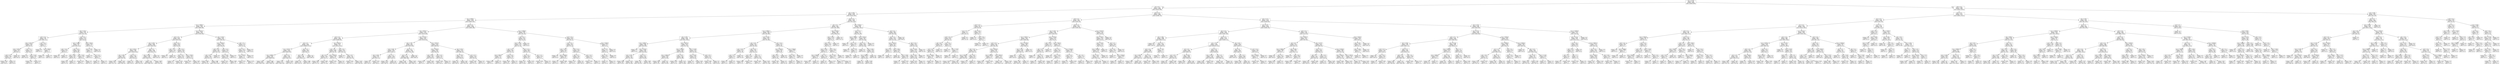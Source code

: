 digraph Tree {
node [shape=box, fontname="helvetica"] ;
edge [fontname="helvetica"] ;
0 [label="x[4] <= 14.365\nentropy = 0.59\nsamples = 58645\nvalue = [50295, 8350]"] ;
1 [label="x[7] <= 0.5\nentropy = 0.444\nsamples = 51856\nvalue = [47076, 4780]"] ;
0 -> 1 [labeldistance=2.5, labelangle=45, headlabel="True"] ;
2 [label="x[5] <= 0.305\nentropy = 0.582\nsamples = 29171\nvalue = [25110, 4061]"] ;
1 -> 2 ;
3 [label="x[1] <= 34999.5\nentropy = 0.335\nsamples = 26324\nvalue = [24697, 1627]"] ;
2 -> 3 ;
4 [label="x[1] <= 19984.0\nentropy = 0.587\nsamples = 4528\nvalue = [3890, 638]"] ;
3 -> 4 ;
5 [label="x[5] <= 0.155\nentropy = 0.992\nsamples = 224\nvalue = [124, 100]"] ;
4 -> 5 ;
6 [label="x[13] <= 0.5\nentropy = 0.565\nsamples = 113\nvalue = [98.0, 15.0]"] ;
5 -> 6 ;
7 [label="x[3] <= 2150.0\nentropy = 0.419\nsamples = 106\nvalue = [97, 9]"] ;
6 -> 7 ;
8 [label="x[3] <= 1550.0\nentropy = 0.274\nsamples = 85\nvalue = [81, 4]"] ;
7 -> 8 ;
9 [label="x[16] <= 0.5\nentropy = 0.469\nsamples = 40\nvalue = [36, 4]"] ;
8 -> 9 ;
10 [label="entropy = 0.523\nsamples = 34\nvalue = [30, 4]"] ;
9 -> 10 ;
11 [label="entropy = 0.0\nsamples = 6\nvalue = [6, 0]"] ;
9 -> 11 ;
12 [label="entropy = 0.0\nsamples = 45\nvalue = [45, 0]"] ;
8 -> 12 ;
13 [label="x[2] <= 1.5\nentropy = 0.792\nsamples = 21\nvalue = [16, 5]"] ;
7 -> 13 ;
14 [label="entropy = 0.0\nsamples = 10\nvalue = [10, 0]"] ;
13 -> 14 ;
15 [label="x[4] <= 12.34\nentropy = 0.994\nsamples = 11\nvalue = [6, 5]"] ;
13 -> 15 ;
16 [label="entropy = 0.65\nsamples = 6\nvalue = [5, 1]"] ;
15 -> 16 ;
17 [label="entropy = 0.722\nsamples = 5\nvalue = [1, 4]"] ;
15 -> 17 ;
18 [label="x[2] <= 0.5\nentropy = 0.592\nsamples = 7\nvalue = [1, 6]"] ;
6 -> 18 ;
19 [label="entropy = 0.0\nsamples = 5\nvalue = [0, 5]"] ;
18 -> 19 ;
20 [label="x[1] <= 16680.0\nentropy = 1.0\nsamples = 2\nvalue = [1, 1]"] ;
18 -> 20 ;
21 [label="entropy = 0.0\nsamples = 1\nvalue = [1, 0]"] ;
20 -> 21 ;
22 [label="entropy = 0.0\nsamples = 1\nvalue = [0, 1]"] ;
20 -> 22 ;
23 [label="x[9] <= 0.5\nentropy = 0.785\nsamples = 111\nvalue = [26, 85]"] ;
5 -> 23 ;
24 [label="x[4] <= 10.685\nentropy = 0.595\nsamples = 97\nvalue = [14.0, 83.0]"] ;
23 -> 24 ;
25 [label="x[6] <= 15.5\nentropy = 0.918\nsamples = 9\nvalue = [6, 3]"] ;
24 -> 25 ;
26 [label="entropy = 0.0\nsamples = 6\nvalue = [6, 0]"] ;
25 -> 26 ;
27 [label="entropy = 0.0\nsamples = 3\nvalue = [0, 3]"] ;
25 -> 27 ;
28 [label="x[0] <= 33.5\nentropy = 0.439\nsamples = 88\nvalue = [8, 80]"] ;
24 -> 28 ;
29 [label="x[5] <= 0.285\nentropy = 0.337\nsamples = 80\nvalue = [5, 75]"] ;
28 -> 29 ;
30 [label="entropy = 0.24\nsamples = 76\nvalue = [3, 73]"] ;
29 -> 30 ;
31 [label="entropy = 1.0\nsamples = 4\nvalue = [2, 2]"] ;
29 -> 31 ;
32 [label="x[4] <= 13.55\nentropy = 0.954\nsamples = 8\nvalue = [3, 5]"] ;
28 -> 32 ;
33 [label="entropy = 0.971\nsamples = 5\nvalue = [3, 2]"] ;
32 -> 33 ;
34 [label="entropy = 0.0\nsamples = 3\nvalue = [0, 3]"] ;
32 -> 34 ;
35 [label="x[3] <= 3250.0\nentropy = 0.592\nsamples = 14\nvalue = [12, 2]"] ;
23 -> 35 ;
36 [label="x[5] <= 0.165\nentropy = 1.0\nsamples = 4\nvalue = [2, 2]"] ;
35 -> 36 ;
37 [label="entropy = 0.0\nsamples = 1\nvalue = [0, 1]"] ;
36 -> 37 ;
38 [label="x[2] <= 0.5\nentropy = 0.918\nsamples = 3\nvalue = [2, 1]"] ;
36 -> 38 ;
39 [label="entropy = 0.0\nsamples = 2\nvalue = [2, 0]"] ;
38 -> 39 ;
40 [label="entropy = 0.0\nsamples = 1\nvalue = [0, 1]"] ;
38 -> 40 ;
41 [label="entropy = 0.0\nsamples = 10\nvalue = [10, 0]"] ;
35 -> 41 ;
42 [label="x[1] <= 33620.0\nentropy = 0.544\nsamples = 4304\nvalue = [3766, 538]"] ;
4 -> 42 ;
43 [label="x[13] <= 0.5\nentropy = 0.494\nsamples = 4011\nvalue = [3578, 433]"] ;
42 -> 43 ;
44 [label="x[4] <= 9.285\nentropy = 0.426\nsamples = 3859\nvalue = [3524, 335]"] ;
43 -> 44 ;
45 [label="x[3] <= 6225.0\nentropy = 0.269\nsamples = 1261\nvalue = [1203.0, 58.0]"] ;
44 -> 45 ;
46 [label="x[5] <= 0.085\nentropy = 0.227\nsamples = 983\nvalue = [947, 36]"] ;
45 -> 46 ;
47 [label="entropy = 0.423\nsamples = 128\nvalue = [117, 11]"] ;
46 -> 47 ;
48 [label="entropy = 0.191\nsamples = 855\nvalue = [830, 25]"] ;
46 -> 48 ;
49 [label="x[10] <= 0.5\nentropy = 0.399\nsamples = 278\nvalue = [256, 22]"] ;
45 -> 49 ;
50 [label="entropy = 0.0\nsamples = 42\nvalue = [42, 0]"] ;
49 -> 50 ;
51 [label="entropy = 0.447\nsamples = 236\nvalue = [214, 22]"] ;
49 -> 51 ;
52 [label="x[9] <= 0.5\nentropy = 0.49\nsamples = 2598\nvalue = [2321, 277]"] ;
44 -> 52 ;
53 [label="x[4] <= 13.985\nentropy = 0.518\nsamples = 2383\nvalue = [2106, 277]"] ;
52 -> 53 ;
54 [label="entropy = 0.49\nsamples = 2222\nvalue = [1985, 237]"] ;
53 -> 54 ;
55 [label="entropy = 0.809\nsamples = 161\nvalue = [121, 40]"] ;
53 -> 55 ;
56 [label="entropy = 0.0\nsamples = 215\nvalue = [215, 0]"] ;
52 -> 56 ;
57 [label="x[10] <= 0.5\nentropy = 0.939\nsamples = 152\nvalue = [54, 98]"] ;
43 -> 57 ;
58 [label="x[0] <= 22.5\nentropy = 0.191\nsamples = 34\nvalue = [33, 1]"] ;
57 -> 58 ;
59 [label="entropy = 0.0\nsamples = 1\nvalue = [0, 1]"] ;
58 -> 59 ;
60 [label="entropy = 0.0\nsamples = 33\nvalue = [33, 0]"] ;
58 -> 60 ;
61 [label="x[17] <= 0.5\nentropy = 0.676\nsamples = 118\nvalue = [21, 97]"] ;
57 -> 61 ;
62 [label="x[0] <= 23.5\nentropy = 0.457\nsamples = 83\nvalue = [8, 75]"] ;
61 -> 62 ;
63 [label="entropy = 0.0\nsamples = 17\nvalue = [0, 17]"] ;
62 -> 63 ;
64 [label="entropy = 0.533\nsamples = 66\nvalue = [8, 58]"] ;
62 -> 64 ;
65 [label="x[3] <= 2700.0\nentropy = 0.952\nsamples = 35\nvalue = [13, 22]"] ;
61 -> 65 ;
66 [label="entropy = 0.811\nsamples = 4\nvalue = [3, 1]"] ;
65 -> 66 ;
67 [label="entropy = 0.907\nsamples = 31\nvalue = [10, 21]"] ;
65 -> 67 ;
68 [label="x[4] <= 13.915\nentropy = 0.941\nsamples = 293\nvalue = [188, 105]"] ;
42 -> 68 ;
69 [label="x[1] <= 34054.0\nentropy = 0.912\nsamples = 272\nvalue = [183, 89]"] ;
68 -> 69 ;
70 [label="x[20] <= 0.5\nentropy = 0.946\nsamples = 231\nvalue = [147, 84]"] ;
69 -> 70 ;
71 [label="x[0] <= 22.5\nentropy = 0.934\nsamples = 226\nvalue = [147, 79]"] ;
70 -> 71 ;
72 [label="entropy = 0.999\nsamples = 46\nvalue = [22, 24]"] ;
71 -> 72 ;
73 [label="entropy = 0.888\nsamples = 180\nvalue = [125.0, 55.0]"] ;
71 -> 73 ;
74 [label="entropy = 0.0\nsamples = 5\nvalue = [0, 5]"] ;
70 -> 74 ;
75 [label="x[13] <= 0.5\nentropy = 0.535\nsamples = 41\nvalue = [36, 5]"] ;
69 -> 75 ;
76 [label="x[5] <= 0.195\nentropy = 0.469\nsamples = 40\nvalue = [36, 4]"] ;
75 -> 76 ;
77 [label="entropy = 0.211\nsamples = 30\nvalue = [29, 1]"] ;
76 -> 77 ;
78 [label="entropy = 0.881\nsamples = 10\nvalue = [7, 3]"] ;
76 -> 78 ;
79 [label="entropy = 0.0\nsamples = 1\nvalue = [0, 1]"] ;
75 -> 79 ;
80 [label="x[6] <= 7.5\nentropy = 0.792\nsamples = 21\nvalue = [5, 16]"] ;
68 -> 80 ;
81 [label="x[5] <= 0.17\nentropy = 0.918\nsamples = 15\nvalue = [5, 10]"] ;
80 -> 81 ;
82 [label="x[1] <= 34100.0\nentropy = 1.0\nsamples = 10\nvalue = [5, 5]"] ;
81 -> 82 ;
83 [label="entropy = 0.722\nsamples = 5\nvalue = [1, 4]"] ;
82 -> 83 ;
84 [label="entropy = 0.722\nsamples = 5\nvalue = [4, 1]"] ;
82 -> 84 ;
85 [label="entropy = 0.0\nsamples = 5\nvalue = [0, 5]"] ;
81 -> 85 ;
86 [label="entropy = 0.0\nsamples = 6\nvalue = [0, 6]"] ;
80 -> 86 ;
87 [label="x[20] <= 0.5\nentropy = 0.266\nsamples = 21796\nvalue = [20807, 989]"] ;
3 -> 87 ;
88 [label="x[1] <= 59513.5\nentropy = 0.242\nsamples = 21574\nvalue = [20714, 860]"] ;
87 -> 88 ;
89 [label="x[13] <= 0.5\nentropy = 0.295\nsamples = 11601\nvalue = [10996, 605]"] ;
88 -> 89 ;
90 [label="x[9] <= 0.5\nentropy = 0.257\nsamples = 10957\nvalue = [10484.0, 473.0]"] ;
89 -> 90 ;
91 [label="x[1] <= 53547.0\nentropy = 0.273\nsamples = 10033\nvalue = [9563, 470]"] ;
90 -> 91 ;
92 [label="x[1] <= 49806.0\nentropy = 0.242\nsamples = 8611\nvalue = [8268, 343]"] ;
91 -> 92 ;
93 [label="entropy = 0.279\nsamples = 6622\nvalue = [6303, 319]"] ;
92 -> 93 ;
94 [label="entropy = 0.094\nsamples = 1989\nvalue = [1965, 24]"] ;
92 -> 94 ;
95 [label="x[16] <= 0.5\nentropy = 0.434\nsamples = 1422\nvalue = [1295, 127]"] ;
91 -> 95 ;
96 [label="entropy = 0.477\nsamples = 1170\nvalue = [1050, 120]"] ;
95 -> 96 ;
97 [label="entropy = 0.183\nsamples = 252\nvalue = [245, 7]"] ;
95 -> 97 ;
98 [label="x[6] <= 4.5\nentropy = 0.032\nsamples = 924\nvalue = [921, 3]"] ;
90 -> 98 ;
99 [label="x[0] <= 23.5\nentropy = 0.048\nsamples = 559\nvalue = [556.0, 3.0]"] ;
98 -> 99 ;
100 [label="entropy = 0.0\nsamples = 321\nvalue = [321, 0]"] ;
99 -> 100 ;
101 [label="entropy = 0.098\nsamples = 238\nvalue = [235, 3]"] ;
99 -> 101 ;
102 [label="entropy = 0.0\nsamples = 365\nvalue = [365, 0]"] ;
98 -> 102 ;
103 [label="x[1] <= 49950.0\nentropy = 0.732\nsamples = 644\nvalue = [512.0, 132.0]"] ;
89 -> 103 ;
104 [label="x[9] <= 0.5\nentropy = 0.996\nsamples = 169\nvalue = [91, 78]"] ;
103 -> 104 ;
105 [label="x[6] <= 6.5\nentropy = 0.946\nsamples = 121\nvalue = [44, 77]"] ;
104 -> 105 ;
106 [label="entropy = 0.835\nsamples = 64\nvalue = [17, 47]"] ;
105 -> 106 ;
107 [label="entropy = 0.998\nsamples = 57\nvalue = [27, 30]"] ;
105 -> 107 ;
108 [label="x[1] <= 36500.0\nentropy = 0.146\nsamples = 48\nvalue = [47, 1]"] ;
104 -> 108 ;
109 [label="entropy = 0.439\nsamples = 11\nvalue = [10, 1]"] ;
108 -> 109 ;
110 [label="entropy = 0.0\nsamples = 37\nvalue = [37, 0]"] ;
108 -> 110 ;
111 [label="x[0] <= 23.5\nentropy = 0.511\nsamples = 475\nvalue = [421, 54]"] ;
103 -> 111 ;
112 [label="entropy = 0.0\nsamples = 7\nvalue = [0, 7]"] ;
111 -> 112 ;
113 [label="x[0] <= 24.5\nentropy = 0.47\nsamples = 468\nvalue = [421, 47]"] ;
111 -> 113 ;
114 [label="entropy = 0.104\nsamples = 73\nvalue = [72, 1]"] ;
113 -> 114 ;
115 [label="entropy = 0.519\nsamples = 395\nvalue = [349, 46]"] ;
113 -> 115 ;
116 [label="x[3] <= 17450.0\nentropy = 0.172\nsamples = 9973\nvalue = [9718, 255]"] ;
88 -> 116 ;
117 [label="x[4] <= 7.385\nentropy = 0.15\nsamples = 8963\nvalue = [8770, 193]"] ;
116 -> 117 ;
118 [label="x[5] <= 0.045\nentropy = 0.051\nsamples = 1233\nvalue = [1226, 7]"] ;
117 -> 118 ;
119 [label="x[4] <= 6.465\nentropy = 0.204\nsamples = 94\nvalue = [91.0, 3.0]"] ;
118 -> 119 ;
120 [label="entropy = 0.0\nsamples = 43\nvalue = [43, 0]"] ;
119 -> 120 ;
121 [label="entropy = 0.323\nsamples = 51\nvalue = [48, 3]"] ;
119 -> 121 ;
122 [label="x[2] <= 1.5\nentropy = 0.034\nsamples = 1139\nvalue = [1135, 4]"] ;
118 -> 122 ;
123 [label="entropy = 0.113\nsamples = 266\nvalue = [262, 4]"] ;
122 -> 123 ;
124 [label="entropy = 0.0\nsamples = 873\nvalue = [873, 0]"] ;
122 -> 124 ;
125 [label="x[9] <= 0.5\nentropy = 0.164\nsamples = 7730\nvalue = [7544, 186]"] ;
117 -> 125 ;
126 [label="x[13] <= 0.5\nentropy = 0.176\nsamples = 7049\nvalue = [6863, 186]"] ;
125 -> 126 ;
127 [label="entropy = 0.156\nsamples = 6136\nvalue = [5997, 139]"] ;
126 -> 127 ;
128 [label="entropy = 0.293\nsamples = 913\nvalue = [866, 47]"] ;
126 -> 128 ;
129 [label="entropy = 0.0\nsamples = 681\nvalue = [681, 0]"] ;
125 -> 129 ;
130 [label="x[1] <= 79472.0\nentropy = 0.333\nsamples = 1010\nvalue = [948, 62]"] ;
116 -> 130 ;
131 [label="x[1] <= 76100.0\nentropy = 0.514\nsamples = 296\nvalue = [262, 34]"] ;
130 -> 131 ;
132 [label="x[5] <= 0.235\nentropy = 0.452\nsamples = 264\nvalue = [239, 25]"] ;
131 -> 132 ;
133 [label="entropy = 0.971\nsamples = 5\nvalue = [2, 3]"] ;
132 -> 133 ;
134 [label="entropy = 0.419\nsamples = 259\nvalue = [237, 22]"] ;
132 -> 134 ;
135 [label="x[17] <= 0.5\nentropy = 0.857\nsamples = 32\nvalue = [23, 9]"] ;
131 -> 135 ;
136 [label="entropy = 0.918\nsamples = 27\nvalue = [18, 9]"] ;
135 -> 136 ;
137 [label="entropy = 0.0\nsamples = 5\nvalue = [5, 0]"] ;
135 -> 137 ;
138 [label="x[5] <= 0.255\nentropy = 0.239\nsamples = 714\nvalue = [686, 28]"] ;
130 -> 138 ;
139 [label="x[4] <= 7.585\nentropy = 0.175\nsamples = 612\nvalue = [596, 16]"] ;
138 -> 139 ;
140 [label="entropy = 0.0\nsamples = 66\nvalue = [66, 0]"] ;
139 -> 140 ;
141 [label="entropy = 0.191\nsamples = 546\nvalue = [530, 16]"] ;
139 -> 141 ;
142 [label="x[17] <= 0.5\nentropy = 0.523\nsamples = 102\nvalue = [90, 12]"] ;
138 -> 142 ;
143 [label="entropy = 0.587\nsamples = 85\nvalue = [73, 12]"] ;
142 -> 143 ;
144 [label="entropy = 0.0\nsamples = 17\nvalue = [17, 0]"] ;
142 -> 144 ;
145 [label="x[1] <= 54998.0\nentropy = 0.981\nsamples = 222\nvalue = [93, 129]"] ;
87 -> 145 ;
146 [label="x[9] <= 0.5\nentropy = 0.827\nsamples = 127\nvalue = [33, 94]"] ;
145 -> 146 ;
147 [label="x[5] <= 0.105\nentropy = 0.766\nsamples = 121\nvalue = [27, 94]"] ;
146 -> 147 ;
148 [label="x[2] <= 2.5\nentropy = 0.983\nsamples = 33\nvalue = [14, 19]"] ;
147 -> 148 ;
149 [label="x[3] <= 4900.0\nentropy = 0.65\nsamples = 12\nvalue = [2, 10]"] ;
148 -> 149 ;
150 [label="entropy = 0.863\nsamples = 7\nvalue = [2, 5]"] ;
149 -> 150 ;
151 [label="entropy = 0.0\nsamples = 5\nvalue = [0, 5]"] ;
149 -> 151 ;
152 [label="x[11] <= 0.5\nentropy = 0.985\nsamples = 21\nvalue = [12, 9]"] ;
148 -> 152 ;
153 [label="entropy = 0.918\nsamples = 18\nvalue = [12, 6]"] ;
152 -> 153 ;
154 [label="entropy = 0.0\nsamples = 3\nvalue = [0, 3]"] ;
152 -> 154 ;
155 [label="x[0] <= 37.0\nentropy = 0.604\nsamples = 88\nvalue = [13, 75]"] ;
147 -> 155 ;
156 [label="x[2] <= 5.5\nentropy = 0.499\nsamples = 82\nvalue = [9, 73]"] ;
155 -> 156 ;
157 [label="entropy = 0.25\nsamples = 72\nvalue = [3, 69]"] ;
156 -> 157 ;
158 [label="entropy = 0.971\nsamples = 10\nvalue = [6, 4]"] ;
156 -> 158 ;
159 [label="x[2] <= 1.5\nentropy = 0.918\nsamples = 6\nvalue = [4, 2]"] ;
155 -> 159 ;
160 [label="entropy = 0.918\nsamples = 3\nvalue = [1, 2]"] ;
159 -> 160 ;
161 [label="entropy = 0.0\nsamples = 3\nvalue = [3, 0]"] ;
159 -> 161 ;
162 [label="entropy = 0.0\nsamples = 6\nvalue = [6, 0]"] ;
146 -> 162 ;
163 [label="x[11] <= 0.5\nentropy = 0.949\nsamples = 95\nvalue = [60, 35]"] ;
145 -> 163 ;
164 [label="x[2] <= 2.5\nentropy = 0.897\nsamples = 83\nvalue = [57, 26]"] ;
163 -> 164 ;
165 [label="x[4] <= 13.27\nentropy = 0.931\nsamples = 26\nvalue = [9, 17]"] ;
164 -> 165 ;
166 [label="entropy = 0.0\nsamples = 6\nvalue = [0, 6]"] ;
165 -> 166 ;
167 [label="x[1] <= 59500.0\nentropy = 0.993\nsamples = 20\nvalue = [9, 11]"] ;
165 -> 167 ;
168 [label="entropy = 0.0\nsamples = 4\nvalue = [0, 4]"] ;
167 -> 168 ;
169 [label="entropy = 0.989\nsamples = 16\nvalue = [9, 7]"] ;
167 -> 169 ;
170 [label="x[14] <= 0.5\nentropy = 0.629\nsamples = 57\nvalue = [48, 9]"] ;
164 -> 170 ;
171 [label="x[6] <= 3.5\nentropy = 0.332\nsamples = 49\nvalue = [46, 3]"] ;
170 -> 171 ;
172 [label="entropy = 0.779\nsamples = 13\nvalue = [10, 3]"] ;
171 -> 172 ;
173 [label="entropy = 0.0\nsamples = 36\nvalue = [36, 0]"] ;
171 -> 173 ;
174 [label="x[2] <= 11.5\nentropy = 0.811\nsamples = 8\nvalue = [2, 6]"] ;
170 -> 174 ;
175 [label="entropy = 0.592\nsamples = 7\nvalue = [1, 6]"] ;
174 -> 175 ;
176 [label="entropy = 0.0\nsamples = 1\nvalue = [1, 0]"] ;
174 -> 176 ;
177 [label="x[3] <= 10300.0\nentropy = 0.811\nsamples = 12\nvalue = [3, 9]"] ;
163 -> 177 ;
178 [label="x[0] <= 32.5\nentropy = 1.0\nsamples = 6\nvalue = [3, 3]"] ;
177 -> 178 ;
179 [label="x[0] <= 23.5\nentropy = 0.811\nsamples = 4\nvalue = [3, 1]"] ;
178 -> 179 ;
180 [label="entropy = 0.0\nsamples = 1\nvalue = [0, 1]"] ;
179 -> 180 ;
181 [label="entropy = 0.0\nsamples = 3\nvalue = [3, 0]"] ;
179 -> 181 ;
182 [label="entropy = 0.0\nsamples = 2\nvalue = [0, 2]"] ;
178 -> 182 ;
183 [label="entropy = 0.0\nsamples = 6\nvalue = [0, 6]"] ;
177 -> 183 ;
184 [label="x[16] <= 0.5\nentropy = 0.597\nsamples = 2847\nvalue = [413, 2434]"] ;
2 -> 184 ;
185 [label="x[9] <= 0.5\nentropy = 0.535\nsamples = 2356\nvalue = [287, 2069]"] ;
184 -> 185 ;
186 [label="x[1] <= 59809.5\nentropy = 0.268\nsamples = 2160\nvalue = [99, 2061]"] ;
185 -> 186 ;
187 [label="x[5] <= 0.365\nentropy = 0.216\nsamples = 1859\nvalue = [64.0, 1795.0]"] ;
186 -> 187 ;
188 [label="x[1] <= 10800.0\nentropy = 0.264\nsamples = 1069\nvalue = [48, 1021]"] ;
187 -> 188 ;
189 [label="entropy = 0.0\nsamples = 2\nvalue = [2, 0]"] ;
188 -> 189 ;
190 [label="x[3] <= 11100.0\nentropy = 0.256\nsamples = 1067\nvalue = [46, 1021]"] ;
188 -> 190 ;
191 [label="x[4] <= 8.195\nentropy = 0.165\nsamples = 451\nvalue = [11, 440]"] ;
190 -> 191 ;
192 [label="entropy = 0.289\nsamples = 99\nvalue = [5, 94]"] ;
191 -> 192 ;
193 [label="entropy = 0.125\nsamples = 352\nvalue = [6, 346]"] ;
191 -> 193 ;
194 [label="x[14] <= 0.5\nentropy = 0.315\nsamples = 616\nvalue = [35, 581]"] ;
190 -> 194 ;
195 [label="entropy = 0.24\nsamples = 455\nvalue = [18, 437]"] ;
194 -> 195 ;
196 [label="entropy = 0.486\nsamples = 161\nvalue = [17, 144]"] ;
194 -> 196 ;
197 [label="x[3] <= 19875.0\nentropy = 0.143\nsamples = 790\nvalue = [16, 774]"] ;
187 -> 197 ;
198 [label="x[1] <= 32784.0\nentropy = 0.095\nsamples = 653\nvalue = [8, 645]"] ;
197 -> 198 ;
199 [label="x[1] <= 24084.0\nentropy = 0.049\nsamples = 367\nvalue = [2, 365]"] ;
198 -> 199 ;
200 [label="entropy = 0.169\nsamples = 80\nvalue = [2, 78]"] ;
199 -> 200 ;
201 [label="entropy = 0.0\nsamples = 287\nvalue = [0, 287]"] ;
199 -> 201 ;
202 [label="x[4] <= 6.95\nentropy = 0.147\nsamples = 286\nvalue = [6, 280]"] ;
198 -> 202 ;
203 [label="entropy = 0.544\nsamples = 16\nvalue = [2, 14]"] ;
202 -> 203 ;
204 [label="entropy = 0.111\nsamples = 270\nvalue = [4, 266]"] ;
202 -> 204 ;
205 [label="x[4] <= 11.055\nentropy = 0.321\nsamples = 137\nvalue = [8, 129]"] ;
197 -> 205 ;
206 [label="x[5] <= 0.395\nentropy = 0.491\nsamples = 56\nvalue = [6, 50]"] ;
205 -> 206 ;
207 [label="entropy = 0.0\nsamples = 17\nvalue = [0, 17]"] ;
206 -> 207 ;
208 [label="entropy = 0.619\nsamples = 39\nvalue = [6, 33]"] ;
206 -> 208 ;
209 [label="x[0] <= 23.5\nentropy = 0.167\nsamples = 81\nvalue = [2, 79]"] ;
205 -> 209 ;
210 [label="entropy = 0.469\nsamples = 20\nvalue = [2, 18]"] ;
209 -> 210 ;
211 [label="entropy = 0.0\nsamples = 61\nvalue = [0, 61]"] ;
209 -> 211 ;
212 [label="x[5] <= 0.365\nentropy = 0.519\nsamples = 301\nvalue = [35, 266]"] ;
186 -> 212 ;
213 [label="x[4] <= 9.47\nentropy = 0.592\nsamples = 210\nvalue = [30, 180]"] ;
212 -> 213 ;
214 [label="x[4] <= 6.58\nentropy = 0.172\nsamples = 39\nvalue = [1, 38]"] ;
213 -> 214 ;
215 [label="x[2] <= 7.0\nentropy = 0.65\nsamples = 6\nvalue = [1, 5]"] ;
214 -> 215 ;
216 [label="entropy = 0.0\nsamples = 1\nvalue = [1, 0]"] ;
215 -> 216 ;
217 [label="entropy = 0.0\nsamples = 5\nvalue = [0, 5]"] ;
215 -> 217 ;
218 [label="entropy = 0.0\nsamples = 33\nvalue = [0, 33]"] ;
214 -> 218 ;
219 [label="x[0] <= 22.5\nentropy = 0.657\nsamples = 171\nvalue = [29, 142]"] ;
213 -> 219 ;
220 [label="x[2] <= 2.5\nentropy = 0.998\nsamples = 17\nvalue = [8, 9]"] ;
219 -> 220 ;
221 [label="entropy = 0.881\nsamples = 10\nvalue = [7, 3]"] ;
220 -> 221 ;
222 [label="entropy = 0.592\nsamples = 7\nvalue = [1, 6]"] ;
220 -> 222 ;
223 [label="x[6] <= 2.5\nentropy = 0.575\nsamples = 154\nvalue = [21, 133]"] ;
219 -> 223 ;
224 [label="entropy = 0.946\nsamples = 11\nvalue = [4, 7]"] ;
223 -> 224 ;
225 [label="entropy = 0.526\nsamples = 143\nvalue = [17, 126]"] ;
223 -> 225 ;
226 [label="x[2] <= 12.5\nentropy = 0.307\nsamples = 91\nvalue = [5, 86]"] ;
212 -> 226 ;
227 [label="x[1] <= 65002.0\nentropy = 0.222\nsamples = 84\nvalue = [3, 81]"] ;
226 -> 227 ;
228 [label="x[0] <= 29.5\nentropy = 0.378\nsamples = 41\nvalue = [3, 38]"] ;
227 -> 228 ;
229 [label="entropy = 0.491\nsamples = 28\nvalue = [3, 25]"] ;
228 -> 229 ;
230 [label="entropy = 0.0\nsamples = 13\nvalue = [0, 13]"] ;
228 -> 230 ;
231 [label="entropy = 0.0\nsamples = 43\nvalue = [0, 43]"] ;
227 -> 231 ;
232 [label="x[1] <= 75000.0\nentropy = 0.863\nsamples = 7\nvalue = [2, 5]"] ;
226 -> 232 ;
233 [label="x[0] <= 28.5\nentropy = 0.65\nsamples = 6\nvalue = [1, 5]"] ;
232 -> 233 ;
234 [label="entropy = 0.0\nsamples = 1\nvalue = [1, 0]"] ;
233 -> 234 ;
235 [label="entropy = 0.0\nsamples = 5\nvalue = [0, 5]"] ;
233 -> 235 ;
236 [label="entropy = 0.0\nsamples = 1\nvalue = [1, 0]"] ;
232 -> 236 ;
237 [label="x[3] <= 12100.0\nentropy = 0.246\nsamples = 196\nvalue = [188.0, 8.0]"] ;
185 -> 237 ;
238 [label="x[5] <= 0.515\nentropy = 0.473\nsamples = 79\nvalue = [71, 8]"] ;
237 -> 238 ;
239 [label="x[0] <= 31.5\nentropy = 0.436\nsamples = 78\nvalue = [71, 7]"] ;
238 -> 239 ;
240 [label="x[5] <= 0.315\nentropy = 0.313\nsamples = 71\nvalue = [67, 4]"] ;
239 -> 240 ;
241 [label="x[1] <= 30599.0\nentropy = 0.918\nsamples = 9\nvalue = [6, 3]"] ;
240 -> 241 ;
242 [label="entropy = 0.811\nsamples = 4\nvalue = [1, 3]"] ;
241 -> 242 ;
243 [label="entropy = 0.0\nsamples = 5\nvalue = [5, 0]"] ;
241 -> 243 ;
244 [label="x[6] <= 8.5\nentropy = 0.119\nsamples = 62\nvalue = [61, 1]"] ;
240 -> 244 ;
245 [label="entropy = 0.0\nsamples = 57\nvalue = [57, 0]"] ;
244 -> 245 ;
246 [label="entropy = 0.722\nsamples = 5\nvalue = [4, 1]"] ;
244 -> 246 ;
247 [label="x[17] <= 0.5\nentropy = 0.985\nsamples = 7\nvalue = [4, 3]"] ;
239 -> 247 ;
248 [label="x[5] <= 0.325\nentropy = 0.811\nsamples = 4\nvalue = [1, 3]"] ;
247 -> 248 ;
249 [label="entropy = 0.0\nsamples = 1\nvalue = [1, 0]"] ;
248 -> 249 ;
250 [label="entropy = 0.0\nsamples = 3\nvalue = [0, 3]"] ;
248 -> 250 ;
251 [label="entropy = 0.0\nsamples = 3\nvalue = [3, 0]"] ;
247 -> 251 ;
252 [label="entropy = 0.0\nsamples = 1\nvalue = [0, 1]"] ;
238 -> 252 ;
253 [label="entropy = 0.0\nsamples = 117\nvalue = [117, 0]"] ;
237 -> 253 ;
254 [label="x[1] <= 35002.0\nentropy = 0.822\nsamples = 491\nvalue = [126.0, 365.0]"] ;
184 -> 254 ;
255 [label="x[0] <= 21.5\nentropy = 0.72\nsamples = 211\nvalue = [42, 169]"] ;
254 -> 255 ;
256 [label="x[3] <= 10550.0\nentropy = 0.881\nsamples = 10\nvalue = [7, 3]"] ;
255 -> 256 ;
257 [label="entropy = 0.0\nsamples = 6\nvalue = [6, 0]"] ;
256 -> 257 ;
258 [label="x[17] <= 0.5\nentropy = 0.811\nsamples = 4\nvalue = [1, 3]"] ;
256 -> 258 ;
259 [label="entropy = 0.0\nsamples = 2\nvalue = [0, 2]"] ;
258 -> 259 ;
260 [label="x[5] <= 0.43\nentropy = 1.0\nsamples = 2\nvalue = [1, 1]"] ;
258 -> 260 ;
261 [label="entropy = 0.0\nsamples = 1\nvalue = [0, 1]"] ;
260 -> 261 ;
262 [label="entropy = 0.0\nsamples = 1\nvalue = [1, 0]"] ;
260 -> 262 ;
263 [label="x[3] <= 16725.0\nentropy = 0.667\nsamples = 201\nvalue = [35, 166]"] ;
255 -> 263 ;
264 [label="x[10] <= 0.5\nentropy = 0.648\nsamples = 199\nvalue = [33, 166]"] ;
263 -> 264 ;
265 [label="entropy = 0.0\nsamples = 24\nvalue = [24, 0]"] ;
264 -> 265 ;
266 [label="x[5] <= 0.455\nentropy = 0.292\nsamples = 175\nvalue = [9, 166]"] ;
264 -> 266 ;
267 [label="x[1] <= 28560.0\nentropy = 0.332\nsamples = 147\nvalue = [9, 138]"] ;
266 -> 267 ;
268 [label="entropy = 0.0\nsamples = 32\nvalue = [0, 32]"] ;
267 -> 268 ;
269 [label="entropy = 0.396\nsamples = 115\nvalue = [9, 106]"] ;
267 -> 269 ;
270 [label="entropy = 0.0\nsamples = 28\nvalue = [0, 28]"] ;
266 -> 270 ;
271 [label="entropy = 0.0\nsamples = 2\nvalue = [2, 0]"] ;
263 -> 271 ;
272 [label="x[9] <= 0.5\nentropy = 0.881\nsamples = 280\nvalue = [84, 196]"] ;
254 -> 272 ;
273 [label="x[6] <= 3.5\nentropy = 0.386\nsamples = 212\nvalue = [16, 196]"] ;
272 -> 273 ;
274 [label="x[1] <= 35502.0\nentropy = 0.213\nsamples = 89\nvalue = [3, 86]"] ;
273 -> 274 ;
275 [label="x[5] <= 0.41\nentropy = 1.0\nsamples = 2\nvalue = [1, 1]"] ;
274 -> 275 ;
276 [label="entropy = 0.0\nsamples = 1\nvalue = [1, 0]"] ;
275 -> 276 ;
277 [label="entropy = 0.0\nsamples = 1\nvalue = [0, 1]"] ;
275 -> 277 ;
278 [label="x[5] <= 0.385\nentropy = 0.158\nsamples = 87\nvalue = [2, 85]"] ;
274 -> 278 ;
279 [label="entropy = 0.0\nsamples = 68\nvalue = [0, 68]"] ;
278 -> 279 ;
280 [label="x[5] <= 0.395\nentropy = 0.485\nsamples = 19\nvalue = [2, 17]"] ;
278 -> 280 ;
281 [label="entropy = 1.0\nsamples = 2\nvalue = [1, 1]"] ;
280 -> 281 ;
282 [label="entropy = 0.323\nsamples = 17\nvalue = [1, 16]"] ;
280 -> 282 ;
283 [label="x[6] <= 11.0\nentropy = 0.487\nsamples = 123\nvalue = [13, 110]"] ;
273 -> 283 ;
284 [label="x[4] <= 14.265\nentropy = 0.521\nsamples = 111\nvalue = [13, 98]"] ;
283 -> 284 ;
285 [label="x[5] <= 0.425\nentropy = 0.497\nsamples = 110\nvalue = [12, 98]"] ;
284 -> 285 ;
286 [label="entropy = 0.533\nsamples = 99\nvalue = [12, 87]"] ;
285 -> 286 ;
287 [label="entropy = 0.0\nsamples = 11\nvalue = [0, 11]"] ;
285 -> 287 ;
288 [label="entropy = 0.0\nsamples = 1\nvalue = [1, 0]"] ;
284 -> 288 ;
289 [label="entropy = 0.0\nsamples = 12\nvalue = [0, 12]"] ;
283 -> 289 ;
290 [label="entropy = 0.0\nsamples = 68\nvalue = [68, 0]"] ;
272 -> 290 ;
291 [label="x[24] <= 0.5\nentropy = 0.203\nsamples = 22685\nvalue = [21966, 719]"] ;
1 -> 291 ;
292 [label="x[19] <= 0.5\nentropy = 0.462\nsamples = 1594\nvalue = [1438, 156]"] ;
291 -> 292 ;
293 [label="x[12] <= 0.5\nentropy = 0.977\nsamples = 68\nvalue = [40, 28]"] ;
292 -> 293 ;
294 [label="x[11] <= 0.5\nentropy = 1.0\nsamples = 53\nvalue = [26, 27]"] ;
293 -> 294 ;
295 [label="x[14] <= 0.5\nentropy = 0.934\nsamples = 40\nvalue = [26, 14]"] ;
294 -> 295 ;
296 [label="x[6] <= 8.5\nentropy = 0.663\nsamples = 29\nvalue = [24, 5]"] ;
295 -> 296 ;
297 [label="x[2] <= 4.5\nentropy = 0.852\nsamples = 18\nvalue = [13, 5]"] ;
296 -> 297 ;
298 [label="x[1] <= 74500.0\nentropy = 0.991\nsamples = 9\nvalue = [4, 5]"] ;
297 -> 298 ;
299 [label="entropy = 0.65\nsamples = 6\nvalue = [1, 5]"] ;
298 -> 299 ;
300 [label="entropy = 0.0\nsamples = 3\nvalue = [3, 0]"] ;
298 -> 300 ;
301 [label="entropy = 0.0\nsamples = 9\nvalue = [9, 0]"] ;
297 -> 301 ;
302 [label="entropy = 0.0\nsamples = 11\nvalue = [11, 0]"] ;
296 -> 302 ;
303 [label="x[2] <= 5.5\nentropy = 0.684\nsamples = 11\nvalue = [2, 9]"] ;
295 -> 303 ;
304 [label="entropy = 0.0\nsamples = 7\nvalue = [0, 7]"] ;
303 -> 304 ;
305 [label="x[4] <= 13.645\nentropy = 1.0\nsamples = 4\nvalue = [2, 2]"] ;
303 -> 305 ;
306 [label="entropy = 0.0\nsamples = 2\nvalue = [2, 0]"] ;
305 -> 306 ;
307 [label="entropy = 0.0\nsamples = 2\nvalue = [0, 2]"] ;
305 -> 307 ;
308 [label="entropy = 0.0\nsamples = 13\nvalue = [0, 13]"] ;
294 -> 308 ;
309 [label="x[0] <= 32.0\nentropy = 0.353\nsamples = 15\nvalue = [14, 1]"] ;
293 -> 309 ;
310 [label="entropy = 0.0\nsamples = 12\nvalue = [12, 0]"] ;
309 -> 310 ;
311 [label="x[4] <= 14.1\nentropy = 0.918\nsamples = 3\nvalue = [2, 1]"] ;
309 -> 311 ;
312 [label="entropy = 0.0\nsamples = 2\nvalue = [2, 0]"] ;
311 -> 312 ;
313 [label="entropy = 0.0\nsamples = 1\nvalue = [0, 1]"] ;
311 -> 313 ;
314 [label="x[16] <= 0.5\nentropy = 0.416\nsamples = 1526\nvalue = [1398, 128]"] ;
292 -> 314 ;
315 [label="x[5] <= 0.285\nentropy = 0.447\nsamples = 1288\nvalue = [1168, 120]"] ;
314 -> 315 ;
316 [label="x[1] <= 78250.0\nentropy = 0.416\nsamples = 1189\nvalue = [1089, 100]"] ;
315 -> 316 ;
317 [label="x[12] <= 0.5\nentropy = 0.541\nsamples = 709\nvalue = [621, 88]"] ;
316 -> 317 ;
318 [label="x[6] <= 14.5\nentropy = 0.587\nsamples = 518\nvalue = [445, 73]"] ;
317 -> 318 ;
319 [label="x[1] <= 44200.0\nentropy = 0.568\nsamples = 486\nvalue = [421, 65]"] ;
318 -> 319 ;
320 [label="entropy = 0.748\nsamples = 89\nvalue = [70, 19]"] ;
319 -> 320 ;
321 [label="entropy = 0.517\nsamples = 397\nvalue = [351, 46]"] ;
319 -> 321 ;
322 [label="x[2] <= 18.5\nentropy = 0.811\nsamples = 32\nvalue = [24, 8]"] ;
318 -> 322 ;
323 [label="entropy = 0.771\nsamples = 31\nvalue = [24, 7]"] ;
322 -> 323 ;
324 [label="entropy = 0.0\nsamples = 1\nvalue = [0, 1]"] ;
322 -> 324 ;
325 [label="x[1] <= 49070.0\nentropy = 0.397\nsamples = 191\nvalue = [176, 15]"] ;
317 -> 325 ;
326 [label="x[1] <= 46050.0\nentropy = 0.734\nsamples = 34\nvalue = [27, 7]"] ;
325 -> 326 ;
327 [label="entropy = 0.637\nsamples = 31\nvalue = [26, 5]"] ;
326 -> 327 ;
328 [label="entropy = 0.918\nsamples = 3\nvalue = [1, 2]"] ;
326 -> 328 ;
329 [label="x[1] <= 68502.0\nentropy = 0.29\nsamples = 157\nvalue = [149, 8]"] ;
325 -> 329 ;
330 [label="entropy = 0.134\nsamples = 107\nvalue = [105.0, 2.0]"] ;
329 -> 330 ;
331 [label="entropy = 0.529\nsamples = 50\nvalue = [44, 6]"] ;
329 -> 331 ;
332 [label="x[1] <= 117400.0\nentropy = 0.169\nsamples = 480\nvalue = [468, 12]"] ;
316 -> 332 ;
333 [label="x[5] <= 0.105\nentropy = 0.239\nsamples = 306\nvalue = [294, 12]"] ;
332 -> 333 ;
334 [label="entropy = 0.0\nsamples = 125\nvalue = [125, 0]"] ;
333 -> 334 ;
335 [label="x[2] <= 19.5\nentropy = 0.352\nsamples = 181\nvalue = [169, 12]"] ;
333 -> 335 ;
336 [label="entropy = 0.332\nsamples = 180\nvalue = [169, 11]"] ;
335 -> 336 ;
337 [label="entropy = 0.0\nsamples = 1\nvalue = [0, 1]"] ;
335 -> 337 ;
338 [label="entropy = 0.0\nsamples = 174\nvalue = [174, 0]"] ;
332 -> 338 ;
339 [label="x[1] <= 47790.0\nentropy = 0.726\nsamples = 99\nvalue = [79, 20]"] ;
315 -> 339 ;
340 [label="x[0] <= 37.5\nentropy = 0.879\nsamples = 47\nvalue = [33, 14]"] ;
339 -> 340 ;
341 [label="x[6] <= 2.5\nentropy = 0.837\nsamples = 45\nvalue = [33, 12]"] ;
340 -> 341 ;
342 [label="entropy = 0.0\nsamples = 7\nvalue = [7, 0]"] ;
341 -> 342 ;
343 [label="x[0] <= 21.5\nentropy = 0.9\nsamples = 38\nvalue = [26, 12]"] ;
341 -> 343 ;
344 [label="entropy = 0.0\nsamples = 2\nvalue = [2, 0]"] ;
343 -> 344 ;
345 [label="entropy = 0.918\nsamples = 36\nvalue = [24, 12]"] ;
343 -> 345 ;
346 [label="entropy = 0.0\nsamples = 2\nvalue = [0, 2]"] ;
340 -> 346 ;
347 [label="x[1] <= 70261.5\nentropy = 0.516\nsamples = 52\nvalue = [46, 6]"] ;
339 -> 347 ;
348 [label="x[2] <= 8.5\nentropy = 0.191\nsamples = 34\nvalue = [33, 1]"] ;
347 -> 348 ;
349 [label="entropy = 0.0\nsamples = 29\nvalue = [29, 0]"] ;
348 -> 349 ;
350 [label="x[4] <= 13.92\nentropy = 0.722\nsamples = 5\nvalue = [4, 1]"] ;
348 -> 350 ;
351 [label="entropy = 0.0\nsamples = 3\nvalue = [3, 0]"] ;
350 -> 351 ;
352 [label="entropy = 1.0\nsamples = 2\nvalue = [1, 1]"] ;
350 -> 352 ;
353 [label="x[1] <= 81250.0\nentropy = 0.852\nsamples = 18\nvalue = [13, 5]"] ;
347 -> 353 ;
354 [label="x[15] <= 0.5\nentropy = 0.918\nsamples = 6\nvalue = [2, 4]"] ;
353 -> 354 ;
355 [label="entropy = 0.0\nsamples = 3\nvalue = [0, 3]"] ;
354 -> 355 ;
356 [label="entropy = 0.918\nsamples = 3\nvalue = [2, 1]"] ;
354 -> 356 ;
357 [label="x[2] <= 8.5\nentropy = 0.414\nsamples = 12\nvalue = [11, 1]"] ;
353 -> 357 ;
358 [label="entropy = 0.0\nsamples = 8\nvalue = [8, 0]"] ;
357 -> 358 ;
359 [label="entropy = 0.811\nsamples = 4\nvalue = [3, 1]"] ;
357 -> 359 ;
360 [label="x[1] <= 83250.0\nentropy = 0.212\nsamples = 238\nvalue = [230, 8]"] ;
314 -> 360 ;
361 [label="x[3] <= 7100.0\nentropy = 0.311\nsamples = 143\nvalue = [135, 8]"] ;
360 -> 361 ;
362 [label="x[4] <= 14.08\nentropy = 0.474\nsamples = 59\nvalue = [53, 6]"] ;
361 -> 362 ;
363 [label="x[1] <= 69200.0\nentropy = 0.529\nsamples = 50\nvalue = [44, 6]"] ;
362 -> 363 ;
364 [label="x[4] <= 13.59\nentropy = 0.661\nsamples = 35\nvalue = [29.0, 6.0]"] ;
363 -> 364 ;
365 [label="entropy = 0.48\nsamples = 29\nvalue = [26, 3]"] ;
364 -> 365 ;
366 [label="entropy = 1.0\nsamples = 6\nvalue = [3, 3]"] ;
364 -> 366 ;
367 [label="entropy = 0.0\nsamples = 15\nvalue = [15, 0]"] ;
363 -> 367 ;
368 [label="entropy = 0.0\nsamples = 9\nvalue = [9, 0]"] ;
362 -> 368 ;
369 [label="x[6] <= 2.5\nentropy = 0.162\nsamples = 84\nvalue = [82, 2]"] ;
361 -> 369 ;
370 [label="x[2] <= 6.0\nentropy = 0.592\nsamples = 14\nvalue = [12, 2]"] ;
369 -> 370 ;
371 [label="entropy = 0.0\nsamples = 7\nvalue = [7, 0]"] ;
370 -> 371 ;
372 [label="x[1] <= 65500.0\nentropy = 0.863\nsamples = 7\nvalue = [5, 2]"] ;
370 -> 372 ;
373 [label="entropy = 0.0\nsamples = 5\nvalue = [5, 0]"] ;
372 -> 373 ;
374 [label="entropy = 0.0\nsamples = 2\nvalue = [0, 2]"] ;
372 -> 374 ;
375 [label="entropy = 0.0\nsamples = 70\nvalue = [70, 0]"] ;
369 -> 375 ;
376 [label="entropy = 0.0\nsamples = 95\nvalue = [95, 0]"] ;
360 -> 376 ;
377 [label="x[4] <= 11.13\nentropy = 0.178\nsamples = 21091\nvalue = [20528, 563]"] ;
291 -> 377 ;
378 [label="x[5] <= 0.255\nentropy = 0.116\nsamples = 16256\nvalue = [16002, 254]"] ;
377 -> 378 ;
379 [label="x[0] <= 22.5\nentropy = 0.097\nsamples = 15016\nvalue = [14827, 189]"] ;
378 -> 379 ;
380 [label="x[4] <= 7.095\nentropy = 0.068\nsamples = 1839\nvalue = [1824.0, 15.0]"] ;
379 -> 380 ;
381 [label="entropy = 0.0\nsamples = 534\nvalue = [534, 0]"] ;
380 -> 381 ;
382 [label="x[13] <= 0.5\nentropy = 0.091\nsamples = 1305\nvalue = [1290, 15]"] ;
380 -> 382 ;
383 [label="x[14] <= 0.5\nentropy = 0.086\nsamples = 1303\nvalue = [1289, 14]"] ;
382 -> 383 ;
384 [label="x[3] <= 2200.0\nentropy = 0.074\nsamples = 1107\nvalue = [1097, 10]"] ;
383 -> 384 ;
385 [label="entropy = 0.196\nsamples = 33\nvalue = [32, 1]"] ;
384 -> 385 ;
386 [label="entropy = 0.07\nsamples = 1074\nvalue = [1065, 9]"] ;
384 -> 386 ;
387 [label="x[0] <= 21.5\nentropy = 0.144\nsamples = 196\nvalue = [192.0, 4.0]"] ;
383 -> 387 ;
388 [label="entropy = 0.439\nsamples = 22\nvalue = [20, 2]"] ;
387 -> 388 ;
389 [label="entropy = 0.091\nsamples = 174\nvalue = [172, 2]"] ;
387 -> 389 ;
390 [label="x[4] <= 7.325\nentropy = 1.0\nsamples = 2\nvalue = [1, 1]"] ;
382 -> 390 ;
391 [label="entropy = 0.0\nsamples = 1\nvalue = [0, 1]"] ;
390 -> 391 ;
392 [label="entropy = 0.0\nsamples = 1\nvalue = [1, 0]"] ;
390 -> 392 ;
393 [label="x[16] <= 0.5\nentropy = 0.101\nsamples = 13177\nvalue = [13003, 174]"] ;
379 -> 393 ;
394 [label="x[4] <= 7.89\nentropy = 0.116\nsamples = 10874\nvalue = [10704.0, 170.0]"] ;
393 -> 394 ;
395 [label="x[2] <= 0.5\nentropy = 0.091\nsamples = 6439\nvalue = [6365, 74]"] ;
394 -> 395 ;
396 [label="x[4] <= 6.01\nentropy = 0.159\nsamples = 432\nvalue = [422, 10]"] ;
395 -> 396 ;
397 [label="entropy = 0.0\nsamples = 85\nvalue = [85, 0]"] ;
396 -> 397 ;
398 [label="entropy = 0.188\nsamples = 347\nvalue = [337, 10]"] ;
396 -> 398 ;
399 [label="x[5] <= 0.045\nentropy = 0.085\nsamples = 6007\nvalue = [5943, 64]"] ;
395 -> 399 ;
400 [label="entropy = 0.023\nsamples = 454\nvalue = [453, 1]"] ;
399 -> 400 ;
401 [label="entropy = 0.09\nsamples = 5553\nvalue = [5490, 63]"] ;
399 -> 401 ;
402 [label="x[12] <= 0.5\nentropy = 0.151\nsamples = 4435\nvalue = [4339, 96]"] ;
394 -> 402 ;
403 [label="x[3] <= 27187.5\nentropy = 0.163\nsamples = 3464\nvalue = [3381, 83]"] ;
402 -> 403 ;
404 [label="entropy = 0.159\nsamples = 3443\nvalue = [3363, 80]"] ;
403 -> 404 ;
405 [label="entropy = 0.592\nsamples = 21\nvalue = [18, 3]"] ;
403 -> 405 ;
406 [label="x[2] <= 9.5\nentropy = 0.102\nsamples = 971\nvalue = [958, 13]"] ;
402 -> 406 ;
407 [label="entropy = 0.116\nsamples = 831\nvalue = [818.0, 13.0]"] ;
406 -> 407 ;
408 [label="entropy = 0.0\nsamples = 140\nvalue = [140, 0]"] ;
406 -> 408 ;
409 [label="x[2] <= 20.5\nentropy = 0.018\nsamples = 2303\nvalue = [2299, 4]"] ;
393 -> 409 ;
410 [label="x[2] <= 8.5\nentropy = 0.01\nsamples = 2283\nvalue = [2281, 2]"] ;
409 -> 410 ;
411 [label="entropy = 0.0\nsamples = 1674\nvalue = [1674, 0]"] ;
410 -> 411 ;
412 [label="x[2] <= 11.5\nentropy = 0.032\nsamples = 609\nvalue = [607, 2]"] ;
410 -> 412 ;
413 [label="entropy = 0.057\nsamples = 306\nvalue = [304, 2]"] ;
412 -> 413 ;
414 [label="entropy = 0.0\nsamples = 303\nvalue = [303, 0]"] ;
412 -> 414 ;
415 [label="x[17] <= 0.5\nentropy = 0.469\nsamples = 20\nvalue = [18, 2]"] ;
409 -> 415 ;
416 [label="x[3] <= 26500.0\nentropy = 0.764\nsamples = 9\nvalue = [7, 2]"] ;
415 -> 416 ;
417 [label="entropy = 0.544\nsamples = 8\nvalue = [7, 1]"] ;
416 -> 417 ;
418 [label="entropy = 0.0\nsamples = 1\nvalue = [0, 1]"] ;
416 -> 418 ;
419 [label="entropy = 0.0\nsamples = 11\nvalue = [11, 0]"] ;
415 -> 419 ;
420 [label="x[16] <= 0.5\nentropy = 0.297\nsamples = 1240\nvalue = [1175, 65]"] ;
378 -> 420 ;
421 [label="x[1] <= 34087.0\nentropy = 0.34\nsamples = 1011\nvalue = [947, 64]"] ;
420 -> 421 ;
422 [label="x[6] <= 8.5\nentropy = 0.531\nsamples = 116\nvalue = [102, 14]"] ;
421 -> 422 ;
423 [label="x[1] <= 28900.0\nentropy = 0.382\nsamples = 94\nvalue = [87, 7]"] ;
422 -> 423 ;
424 [label="entropy = 0.0\nsamples = 38\nvalue = [38, 0]"] ;
423 -> 424 ;
425 [label="x[2] <= 6.5\nentropy = 0.544\nsamples = 56\nvalue = [49, 7]"] ;
423 -> 425 ;
426 [label="entropy = 0.679\nsamples = 39\nvalue = [32, 7]"] ;
425 -> 426 ;
427 [label="entropy = 0.0\nsamples = 17\nvalue = [17, 0]"] ;
425 -> 427 ;
428 [label="x[4] <= 6.955\nentropy = 0.902\nsamples = 22\nvalue = [15.0, 7.0]"] ;
422 -> 428 ;
429 [label="entropy = 0.0\nsamples = 4\nvalue = [4, 0]"] ;
428 -> 429 ;
430 [label="x[0] <= 34.0\nentropy = 0.964\nsamples = 18\nvalue = [11, 7]"] ;
428 -> 430 ;
431 [label="entropy = 0.684\nsamples = 11\nvalue = [9, 2]"] ;
430 -> 431 ;
432 [label="entropy = 0.863\nsamples = 7\nvalue = [2, 5]"] ;
430 -> 432 ;
433 [label="x[4] <= 10.375\nentropy = 0.311\nsamples = 895\nvalue = [845, 50]"] ;
421 -> 433 ;
434 [label="x[14] <= 0.5\nentropy = 0.226\nsamples = 657\nvalue = [633, 24]"] ;
433 -> 434 ;
435 [label="x[6] <= 9.5\nentropy = 0.191\nsamples = 546\nvalue = [530, 16]"] ;
434 -> 435 ;
436 [label="entropy = 0.14\nsamples = 454\nvalue = [445, 9]"] ;
435 -> 436 ;
437 [label="entropy = 0.388\nsamples = 92\nvalue = [85, 7]"] ;
435 -> 437 ;
438 [label="x[0] <= 22.5\nentropy = 0.374\nsamples = 111\nvalue = [103, 8]"] ;
434 -> 438 ;
439 [label="entropy = 0.0\nsamples = 23\nvalue = [23, 0]"] ;
438 -> 439 ;
440 [label="entropy = 0.439\nsamples = 88\nvalue = [80, 8]"] ;
438 -> 440 ;
441 [label="x[1] <= 64350.0\nentropy = 0.498\nsamples = 238\nvalue = [212, 26]"] ;
433 -> 441 ;
442 [label="x[3] <= 18612.5\nentropy = 0.589\nsamples = 141\nvalue = [121, 20]"] ;
441 -> 442 ;
443 [label="entropy = 0.448\nsamples = 107\nvalue = [97, 10]"] ;
442 -> 443 ;
444 [label="entropy = 0.874\nsamples = 34\nvalue = [24, 10]"] ;
442 -> 444 ;
445 [label="x[3] <= 23875.0\nentropy = 0.335\nsamples = 97\nvalue = [91, 6]"] ;
441 -> 445 ;
446 [label="entropy = 0.0\nsamples = 29\nvalue = [29, 0]"] ;
445 -> 446 ;
447 [label="entropy = 0.431\nsamples = 68\nvalue = [62, 6]"] ;
445 -> 447 ;
448 [label="x[3] <= 10250.0\nentropy = 0.041\nsamples = 229\nvalue = [228, 1]"] ;
420 -> 448 ;
449 [label="x[4] <= 6.58\nentropy = 0.201\nsamples = 32\nvalue = [31, 1]"] ;
448 -> 449 ;
450 [label="x[4] <= 6.165\nentropy = 0.918\nsamples = 3\nvalue = [2, 1]"] ;
449 -> 450 ;
451 [label="entropy = 0.0\nsamples = 2\nvalue = [2, 0]"] ;
450 -> 451 ;
452 [label="entropy = 0.0\nsamples = 1\nvalue = [0, 1]"] ;
450 -> 452 ;
453 [label="entropy = 0.0\nsamples = 29\nvalue = [29, 0]"] ;
449 -> 453 ;
454 [label="entropy = 0.0\nsamples = 197\nvalue = [197, 0]"] ;
448 -> 454 ;
455 [label="x[4] <= 14.04\nentropy = 0.343\nsamples = 4835\nvalue = [4526, 309]"] ;
377 -> 455 ;
456 [label="x[5] <= 0.225\nentropy = 0.319\nsamples = 4651\nvalue = [4382, 269]"] ;
455 -> 456 ;
457 [label="x[16] <= 0.5\nentropy = 0.276\nsamples = 3828\nvalue = [3646, 182]"] ;
456 -> 457 ;
458 [label="x[5] <= 0.035\nentropy = 0.308\nsamples = 3177\nvalue = [3002, 175]"] ;
457 -> 458 ;
459 [label="x[14] <= 0.5\nentropy = 0.115\nsamples = 130\nvalue = [128, 2]"] ;
458 -> 459 ;
460 [label="entropy = 0.0\nsamples = 105\nvalue = [105, 0]"] ;
459 -> 460 ;
461 [label="x[0] <= 22.5\nentropy = 0.402\nsamples = 25\nvalue = [23, 2]"] ;
459 -> 461 ;
462 [label="entropy = 1.0\nsamples = 2\nvalue = [1, 1]"] ;
461 -> 462 ;
463 [label="entropy = 0.258\nsamples = 23\nvalue = [22, 1]"] ;
461 -> 463 ;
464 [label="x[20] <= 0.5\nentropy = 0.315\nsamples = 3047\nvalue = [2874, 173]"] ;
458 -> 464 ;
465 [label="x[18] <= 0.5\nentropy = 0.306\nsamples = 3031\nvalue = [2865, 166]"] ;
464 -> 465 ;
466 [label="entropy = 0.383\nsamples = 912\nvalue = [844, 68]"] ;
465 -> 466 ;
467 [label="entropy = 0.27\nsamples = 2119\nvalue = [2021, 98]"] ;
465 -> 467 ;
468 [label="x[6] <= 9.5\nentropy = 0.989\nsamples = 16\nvalue = [9, 7]"] ;
464 -> 468 ;
469 [label="entropy = 0.845\nsamples = 11\nvalue = [8, 3]"] ;
468 -> 469 ;
470 [label="entropy = 0.722\nsamples = 5\nvalue = [1, 4]"] ;
468 -> 470 ;
471 [label="x[4] <= 13.165\nentropy = 0.086\nsamples = 651\nvalue = [644.0, 7.0]"] ;
457 -> 471 ;
472 [label="x[1] <= 29200.0\nentropy = 0.037\nsamples = 517\nvalue = [515, 2]"] ;
471 -> 472 ;
473 [label="x[1] <= 28900.0\nentropy = 0.439\nsamples = 11\nvalue = [10, 1]"] ;
472 -> 473 ;
474 [label="entropy = 0.0\nsamples = 10\nvalue = [10, 0]"] ;
473 -> 474 ;
475 [label="entropy = 0.0\nsamples = 1\nvalue = [0, 1]"] ;
473 -> 475 ;
476 [label="x[2] <= 24.5\nentropy = 0.021\nsamples = 506\nvalue = [505.0, 1.0]"] ;
472 -> 476 ;
477 [label="entropy = 0.0\nsamples = 504\nvalue = [504, 0]"] ;
476 -> 477 ;
478 [label="entropy = 1.0\nsamples = 2\nvalue = [1, 1]"] ;
476 -> 478 ;
479 [label="x[6] <= 7.5\nentropy = 0.23\nsamples = 134\nvalue = [129, 5]"] ;
471 -> 479 ;
480 [label="x[19] <= 0.5\nentropy = 0.34\nsamples = 79\nvalue = [74, 5]"] ;
479 -> 480 ;
481 [label="entropy = 0.0\nsamples = 1\nvalue = [0, 1]"] ;
480 -> 481 ;
482 [label="entropy = 0.292\nsamples = 78\nvalue = [74, 4]"] ;
480 -> 482 ;
483 [label="entropy = 0.0\nsamples = 55\nvalue = [55, 0]"] ;
479 -> 483 ;
484 [label="x[1] <= 59350.0\nentropy = 0.487\nsamples = 823\nvalue = [736, 87]"] ;
456 -> 484 ;
485 [label="x[1] <= 58900.0\nentropy = 0.592\nsamples = 399\nvalue = [342, 57]"] ;
484 -> 485 ;
486 [label="x[2] <= 1.5\nentropy = 0.571\nsamples = 393\nvalue = [340.0, 53.0]"] ;
485 -> 486 ;
487 [label="x[0] <= 39.5\nentropy = 0.793\nsamples = 67\nvalue = [51, 16]"] ;
486 -> 487 ;
488 [label="entropy = 0.734\nsamples = 63\nvalue = [50, 13]"] ;
487 -> 488 ;
489 [label="entropy = 0.811\nsamples = 4\nvalue = [1, 3]"] ;
487 -> 489 ;
490 [label="x[6] <= 12.5\nentropy = 0.51\nsamples = 326\nvalue = [289, 37]"] ;
486 -> 490 ;
491 [label="entropy = 0.537\nsamples = 302\nvalue = [265, 37]"] ;
490 -> 491 ;
492 [label="entropy = 0.0\nsamples = 24\nvalue = [24, 0]"] ;
490 -> 492 ;
493 [label="x[2] <= 5.5\nentropy = 0.918\nsamples = 6\nvalue = [2, 4]"] ;
485 -> 493 ;
494 [label="x[15] <= 0.5\nentropy = 0.918\nsamples = 3\nvalue = [2, 1]"] ;
493 -> 494 ;
495 [label="entropy = 1.0\nsamples = 2\nvalue = [1, 1]"] ;
494 -> 495 ;
496 [label="entropy = 0.0\nsamples = 1\nvalue = [1, 0]"] ;
494 -> 496 ;
497 [label="entropy = 0.0\nsamples = 3\nvalue = [0, 3]"] ;
493 -> 497 ;
498 [label="x[1] <= 60500.0\nentropy = 0.369\nsamples = 424\nvalue = [394, 30]"] ;
484 -> 498 ;
499 [label="entropy = 0.0\nsamples = 76\nvalue = [76, 0]"] ;
498 -> 499 ;
500 [label="x[6] <= 15.5\nentropy = 0.424\nsamples = 348\nvalue = [318.0, 30.0]"] ;
498 -> 500 ;
501 [label="x[5] <= 0.335\nentropy = 0.4\nsamples = 340\nvalue = [313, 27]"] ;
500 -> 501 ;
502 [label="entropy = 0.307\nsamples = 291\nvalue = [275, 16]"] ;
501 -> 502 ;
503 [label="entropy = 0.768\nsamples = 49\nvalue = [38, 11]"] ;
501 -> 503 ;
504 [label="x[4] <= 11.705\nentropy = 0.954\nsamples = 8\nvalue = [5, 3]"] ;
500 -> 504 ;
505 [label="entropy = 0.0\nsamples = 2\nvalue = [2, 0]"] ;
504 -> 505 ;
506 [label="entropy = 1.0\nsamples = 6\nvalue = [3, 3]"] ;
504 -> 506 ;
507 [label="x[1] <= 104000.0\nentropy = 0.755\nsamples = 184\nvalue = [144, 40]"] ;
455 -> 507 ;
508 [label="x[4] <= 14.115\nentropy = 0.826\nsamples = 154\nvalue = [114.0, 40.0]"] ;
507 -> 508 ;
509 [label="x[11] <= 0.5\nentropy = 0.996\nsamples = 28\nvalue = [13, 15]"] ;
508 -> 509 ;
510 [label="x[0] <= 25.5\nentropy = 0.976\nsamples = 22\nvalue = [13, 9]"] ;
509 -> 510 ;
511 [label="x[6] <= 3.5\nentropy = 0.811\nsamples = 8\nvalue = [6, 2]"] ;
510 -> 511 ;
512 [label="entropy = 0.0\nsamples = 5\nvalue = [5, 0]"] ;
511 -> 512 ;
513 [label="entropy = 0.918\nsamples = 3\nvalue = [1, 2]"] ;
511 -> 513 ;
514 [label="x[6] <= 7.5\nentropy = 1.0\nsamples = 14\nvalue = [7, 7]"] ;
510 -> 514 ;
515 [label="entropy = 0.544\nsamples = 8\nvalue = [1, 7]"] ;
514 -> 515 ;
516 [label="entropy = 0.0\nsamples = 6\nvalue = [6, 0]"] ;
514 -> 516 ;
517 [label="entropy = 0.0\nsamples = 6\nvalue = [0, 6]"] ;
509 -> 517 ;
518 [label="x[1] <= 98301.5\nentropy = 0.719\nsamples = 126\nvalue = [101, 25]"] ;
508 -> 518 ;
519 [label="x[11] <= 0.5\nentropy = 0.692\nsamples = 124\nvalue = [101, 23]"] ;
518 -> 519 ;
520 [label="x[1] <= 74954.5\nentropy = 0.646\nsamples = 109\nvalue = [91, 18]"] ;
519 -> 520 ;
521 [label="entropy = 0.727\nsamples = 84\nvalue = [67, 17]"] ;
520 -> 521 ;
522 [label="entropy = 0.242\nsamples = 25\nvalue = [24, 1]"] ;
520 -> 522 ;
523 [label="x[0] <= 40.5\nentropy = 0.918\nsamples = 15\nvalue = [10, 5]"] ;
519 -> 523 ;
524 [label="entropy = 0.863\nsamples = 14\nvalue = [10, 4]"] ;
523 -> 524 ;
525 [label="entropy = 0.0\nsamples = 1\nvalue = [0, 1]"] ;
523 -> 525 ;
526 [label="entropy = 0.0\nsamples = 2\nvalue = [0, 2]"] ;
518 -> 526 ;
527 [label="entropy = 0.0\nsamples = 30\nvalue = [30, 0]"] ;
507 -> 527 ;
528 [label="x[19] <= 0.5\nentropy = 0.998\nsamples = 6789\nvalue = [3219.0, 3570.0]"] ;
0 -> 528 [labeldistance=2.5, labelangle=-45, headlabel="False"] ;
529 [label="x[10] <= 0.5\nentropy = 0.973\nsamples = 5716\nvalue = [2304.0, 3412.0]"] ;
528 -> 529 ;
530 [label="x[11] <= 0.5\nentropy = 0.937\nsamples = 2093\nvalue = [1353, 740]"] ;
529 -> 530 ;
531 [label="x[7] <= 0.5\nentropy = 0.831\nsamples = 1783\nvalue = [1314.0, 469.0]"] ;
530 -> 531 ;
532 [label="x[20] <= 0.5\nentropy = 0.409\nsamples = 305\nvalue = [280.0, 25.0]"] ;
531 -> 532 ;
533 [label="x[1] <= 33502.0\nentropy = 0.837\nsamples = 45\nvalue = [33, 12]"] ;
532 -> 533 ;
534 [label="x[24] <= 0.5\nentropy = 0.881\nsamples = 10\nvalue = [3, 7]"] ;
533 -> 534 ;
535 [label="entropy = 0.0\nsamples = 3\nvalue = [0, 3]"] ;
534 -> 535 ;
536 [label="x[1] <= 24996.0\nentropy = 0.985\nsamples = 7\nvalue = [3, 4]"] ;
534 -> 536 ;
537 [label="entropy = 0.0\nsamples = 3\nvalue = [3, 0]"] ;
536 -> 537 ;
538 [label="entropy = 0.0\nsamples = 4\nvalue = [0, 4]"] ;
536 -> 538 ;
539 [label="x[14] <= 0.5\nentropy = 0.592\nsamples = 35\nvalue = [30, 5]"] ;
533 -> 539 ;
540 [label="x[24] <= 0.5\nentropy = 0.353\nsamples = 30\nvalue = [28, 2]"] ;
539 -> 540 ;
541 [label="x[1] <= 64500.0\nentropy = 0.544\nsamples = 16\nvalue = [14, 2]"] ;
540 -> 541 ;
542 [label="entropy = 0.764\nsamples = 9\nvalue = [7, 2]"] ;
541 -> 542 ;
543 [label="entropy = 0.0\nsamples = 7\nvalue = [7, 0]"] ;
541 -> 543 ;
544 [label="entropy = 0.0\nsamples = 14\nvalue = [14, 0]"] ;
540 -> 544 ;
545 [label="x[4] <= 17.425\nentropy = 0.971\nsamples = 5\nvalue = [2, 3]"] ;
539 -> 545 ;
546 [label="entropy = 0.0\nsamples = 2\nvalue = [0, 2]"] ;
545 -> 546 ;
547 [label="x[25] <= 0.5\nentropy = 0.918\nsamples = 3\nvalue = [2, 1]"] ;
545 -> 547 ;
548 [label="entropy = 0.0\nsamples = 1\nvalue = [1, 0]"] ;
547 -> 548 ;
549 [label="entropy = 1.0\nsamples = 2\nvalue = [1, 1]"] ;
547 -> 549 ;
550 [label="x[14] <= 0.5\nentropy = 0.286\nsamples = 260\nvalue = [247, 13]"] ;
532 -> 550 ;
551 [label="x[8] <= 0.5\nentropy = 0.129\nsamples = 224\nvalue = [220, 4]"] ;
550 -> 551 ;
552 [label="x[3] <= 2650.0\nentropy = 0.043\nsamples = 215\nvalue = [214, 1]"] ;
551 -> 552 ;
553 [label="x[0] <= 32.5\nentropy = 0.544\nsamples = 8\nvalue = [7, 1]"] ;
552 -> 553 ;
554 [label="entropy = 0.0\nsamples = 7\nvalue = [7, 0]"] ;
553 -> 554 ;
555 [label="entropy = 0.0\nsamples = 1\nvalue = [0, 1]"] ;
553 -> 555 ;
556 [label="entropy = 0.0\nsamples = 207\nvalue = [207, 0]"] ;
552 -> 556 ;
557 [label="x[0] <= 23.0\nentropy = 0.918\nsamples = 9\nvalue = [6, 3]"] ;
551 -> 557 ;
558 [label="entropy = 0.0\nsamples = 2\nvalue = [0, 2]"] ;
557 -> 558 ;
559 [label="x[1] <= 56000.0\nentropy = 0.592\nsamples = 7\nvalue = [6, 1]"] ;
557 -> 559 ;
560 [label="entropy = 0.0\nsamples = 1\nvalue = [0, 1]"] ;
559 -> 560 ;
561 [label="entropy = 0.0\nsamples = 6\nvalue = [6, 0]"] ;
559 -> 561 ;
562 [label="x[3] <= 4400.0\nentropy = 0.811\nsamples = 36\nvalue = [27, 9]"] ;
550 -> 562 ;
563 [label="entropy = 0.0\nsamples = 9\nvalue = [9, 0]"] ;
562 -> 563 ;
564 [label="x[5] <= 0.12\nentropy = 0.918\nsamples = 27\nvalue = [18, 9]"] ;
562 -> 564 ;
565 [label="x[5] <= 0.075\nentropy = 0.954\nsamples = 8\nvalue = [3, 5]"] ;
564 -> 565 ;
566 [label="entropy = 0.0\nsamples = 3\nvalue = [3, 0]"] ;
565 -> 566 ;
567 [label="entropy = 0.0\nsamples = 5\nvalue = [0, 5]"] ;
565 -> 567 ;
568 [label="x[0] <= 43.5\nentropy = 0.742\nsamples = 19\nvalue = [15, 4]"] ;
564 -> 568 ;
569 [label="entropy = 0.65\nsamples = 18\nvalue = [15, 3]"] ;
568 -> 569 ;
570 [label="entropy = 0.0\nsamples = 1\nvalue = [0, 1]"] ;
568 -> 570 ;
571 [label="x[1] <= 64732.0\nentropy = 0.882\nsamples = 1478\nvalue = [1034, 444]"] ;
531 -> 571 ;
572 [label="x[14] <= 0.5\nentropy = 0.988\nsamples = 685\nvalue = [387.0, 298.0]"] ;
571 -> 572 ;
573 [label="x[1] <= 59709.5\nentropy = 0.768\nsamples = 490\nvalue = [380, 110]"] ;
572 -> 573 ;
574 [label="x[16] <= 0.5\nentropy = 0.845\nsamples = 378\nvalue = [275, 103]"] ;
573 -> 574 ;
575 [label="x[15] <= 0.5\nentropy = 0.879\nsamples = 292\nvalue = [205.0, 87.0]"] ;
574 -> 575 ;
576 [label="entropy = 0.823\nsamples = 198\nvalue = [147, 51]"] ;
575 -> 576 ;
577 [label="entropy = 0.96\nsamples = 94\nvalue = [58, 36]"] ;
575 -> 577 ;
578 [label="x[3] <= 4900.0\nentropy = 0.693\nsamples = 86\nvalue = [70, 16]"] ;
574 -> 578 ;
579 [label="entropy = 0.0\nsamples = 13\nvalue = [13, 0]"] ;
578 -> 579 ;
580 [label="entropy = 0.759\nsamples = 73\nvalue = [57, 16]"] ;
578 -> 580 ;
581 [label="x[24] <= 0.5\nentropy = 0.337\nsamples = 112\nvalue = [105, 7]"] ;
573 -> 581 ;
582 [label="x[1] <= 62100.0\nentropy = 0.531\nsamples = 58\nvalue = [51, 7]"] ;
581 -> 582 ;
583 [label="entropy = 0.262\nsamples = 45\nvalue = [43, 2]"] ;
582 -> 583 ;
584 [label="entropy = 0.961\nsamples = 13\nvalue = [8, 5]"] ;
582 -> 584 ;
585 [label="entropy = 0.0\nsamples = 54\nvalue = [54, 0]"] ;
581 -> 585 ;
586 [label="x[4] <= 15.245\nentropy = 0.223\nsamples = 195\nvalue = [7.0, 188.0]"] ;
572 -> 586 ;
587 [label="entropy = 0.0\nsamples = 51\nvalue = [0, 51]"] ;
586 -> 587 ;
588 [label="x[4] <= 15.295\nentropy = 0.28\nsamples = 144\nvalue = [7, 137]"] ;
586 -> 588 ;
589 [label="x[24] <= 0.5\nentropy = 1.0\nsamples = 2\nvalue = [1, 1]"] ;
588 -> 589 ;
590 [label="entropy = 0.0\nsamples = 1\nvalue = [1, 0]"] ;
589 -> 590 ;
591 [label="entropy = 0.0\nsamples = 1\nvalue = [0, 1]"] ;
589 -> 591 ;
592 [label="x[6] <= 9.5\nentropy = 0.253\nsamples = 142\nvalue = [6, 136]"] ;
588 -> 592 ;
593 [label="entropy = 0.294\nsamples = 116\nvalue = [6, 110]"] ;
592 -> 593 ;
594 [label="entropy = 0.0\nsamples = 26\nvalue = [0, 26]"] ;
592 -> 594 ;
595 [label="x[14] <= 0.5\nentropy = 0.689\nsamples = 793\nvalue = [647, 146]"] ;
571 -> 595 ;
596 [label="x[20] <= 0.5\nentropy = 0.454\nsamples = 702\nvalue = [635, 67]"] ;
595 -> 596 ;
597 [label="x[6] <= 23.0\nentropy = 0.221\nsamples = 169\nvalue = [163, 6]"] ;
596 -> 597 ;
598 [label="x[0] <= 47.5\nentropy = 0.163\nsamples = 167\nvalue = [163, 4]"] ;
597 -> 598 ;
599 [label="entropy = 0.132\nsamples = 164\nvalue = [161, 3]"] ;
598 -> 599 ;
600 [label="entropy = 0.918\nsamples = 3\nvalue = [2, 1]"] ;
598 -> 600 ;
601 [label="entropy = 0.0\nsamples = 2\nvalue = [0, 2]"] ;
597 -> 601 ;
602 [label="x[1] <= 65609.5\nentropy = 0.513\nsamples = 533\nvalue = [472, 61]"] ;
596 -> 602 ;
603 [label="entropy = 0.0\nsamples = 38\nvalue = [38, 0]"] ;
602 -> 603 ;
604 [label="x[5] <= 0.335\nentropy = 0.539\nsamples = 495\nvalue = [434, 61]"] ;
602 -> 604 ;
605 [label="entropy = 0.509\nsamples = 478\nvalue = [424, 54]"] ;
604 -> 605 ;
606 [label="entropy = 0.977\nsamples = 17\nvalue = [10, 7]"] ;
604 -> 606 ;
607 [label="x[1] <= 109400.0\nentropy = 0.563\nsamples = 91\nvalue = [12, 79]"] ;
595 -> 607 ;
608 [label="x[6] <= 3.5\nentropy = 0.417\nsamples = 83\nvalue = [7.0, 76.0]"] ;
607 -> 608 ;
609 [label="entropy = 0.0\nsamples = 27\nvalue = [0, 27]"] ;
608 -> 609 ;
610 [label="x[5] <= 0.205\nentropy = 0.544\nsamples = 56\nvalue = [7, 49]"] ;
608 -> 610 ;
611 [label="entropy = 0.734\nsamples = 34\nvalue = [7, 27]"] ;
610 -> 611 ;
612 [label="entropy = 0.0\nsamples = 22\nvalue = [0, 22]"] ;
610 -> 612 ;
613 [label="x[6] <= 2.5\nentropy = 0.954\nsamples = 8\nvalue = [5, 3]"] ;
607 -> 613 ;
614 [label="entropy = 0.0\nsamples = 2\nvalue = [0, 2]"] ;
613 -> 614 ;
615 [label="x[4] <= 15.66\nentropy = 0.65\nsamples = 6\nvalue = [5, 1]"] ;
613 -> 615 ;
616 [label="entropy = 0.0\nsamples = 5\nvalue = [5, 0]"] ;
615 -> 616 ;
617 [label="entropy = 0.0\nsamples = 1\nvalue = [0, 1]"] ;
615 -> 617 ;
618 [label="x[7] <= 0.5\nentropy = 0.546\nsamples = 310\nvalue = [39.0, 271.0]"] ;
530 -> 618 ;
619 [label="x[20] <= 0.5\nentropy = 0.544\nsamples = 32\nvalue = [28, 4]"] ;
618 -> 619 ;
620 [label="entropy = 0.0\nsamples = 3\nvalue = [0, 3]"] ;
619 -> 620 ;
621 [label="x[5] <= 0.085\nentropy = 0.216\nsamples = 29\nvalue = [28, 1]"] ;
619 -> 621 ;
622 [label="x[5] <= 0.075\nentropy = 0.65\nsamples = 6\nvalue = [5, 1]"] ;
621 -> 622 ;
623 [label="entropy = 0.0\nsamples = 4\nvalue = [4, 0]"] ;
622 -> 623 ;
624 [label="x[2] <= 3.5\nentropy = 1.0\nsamples = 2\nvalue = [1, 1]"] ;
622 -> 624 ;
625 [label="entropy = 0.0\nsamples = 1\nvalue = [0, 1]"] ;
624 -> 625 ;
626 [label="entropy = 0.0\nsamples = 1\nvalue = [1, 0]"] ;
624 -> 626 ;
627 [label="entropy = 0.0\nsamples = 23\nvalue = [23, 0]"] ;
621 -> 627 ;
628 [label="x[1] <= 55000.0\nentropy = 0.24\nsamples = 278\nvalue = [11, 267]"] ;
618 -> 628 ;
629 [label="x[5] <= 0.365\nentropy = 0.079\nsamples = 103\nvalue = [1.0, 102.0]"] ;
628 -> 629 ;
630 [label="entropy = 0.0\nsamples = 94\nvalue = [0, 94]"] ;
629 -> 630 ;
631 [label="x[2] <= 9.5\nentropy = 0.503\nsamples = 9\nvalue = [1, 8]"] ;
629 -> 631 ;
632 [label="entropy = 0.0\nsamples = 7\nvalue = [0, 7]"] ;
631 -> 632 ;
633 [label="x[6] <= 4.0\nentropy = 1.0\nsamples = 2\nvalue = [1, 1]"] ;
631 -> 633 ;
634 [label="entropy = 0.0\nsamples = 1\nvalue = [1, 0]"] ;
633 -> 634 ;
635 [label="entropy = 0.0\nsamples = 1\nvalue = [0, 1]"] ;
633 -> 635 ;
636 [label="x[0] <= 23.5\nentropy = 0.316\nsamples = 175\nvalue = [10, 165]"] ;
628 -> 636 ;
637 [label="entropy = 0.0\nsamples = 28\nvalue = [0, 28]"] ;
636 -> 637 ;
638 [label="x[5] <= 0.035\nentropy = 0.359\nsamples = 147\nvalue = [10.0, 137.0]"] ;
636 -> 638 ;
639 [label="x[2] <= 5.5\nentropy = 1.0\nsamples = 4\nvalue = [2, 2]"] ;
638 -> 639 ;
640 [label="entropy = 0.0\nsamples = 2\nvalue = [0, 2]"] ;
639 -> 640 ;
641 [label="entropy = 0.0\nsamples = 2\nvalue = [2, 0]"] ;
639 -> 641 ;
642 [label="x[22] <= 0.5\nentropy = 0.311\nsamples = 143\nvalue = [8, 135]"] ;
638 -> 642 ;
643 [label="x[3] <= 18125.0\nentropy = 0.285\nsamples = 141\nvalue = [7, 134]"] ;
642 -> 643 ;
644 [label="entropy = 0.356\nsamples = 104\nvalue = [7, 97]"] ;
643 -> 644 ;
645 [label="entropy = 0.0\nsamples = 37\nvalue = [0, 37]"] ;
643 -> 645 ;
646 [label="x[0] <= 31.0\nentropy = 1.0\nsamples = 2\nvalue = [1, 1]"] ;
642 -> 646 ;
647 [label="entropy = 0.0\nsamples = 1\nvalue = [1, 0]"] ;
646 -> 647 ;
648 [label="entropy = 0.0\nsamples = 1\nvalue = [0, 1]"] ;
646 -> 648 ;
649 [label="x[5] <= 0.305\nentropy = 0.83\nsamples = 3623\nvalue = [951, 2672]"] ;
529 -> 649 ;
650 [label="x[2] <= 2.5\nentropy = 0.9\nsamples = 2983\nvalue = [942, 2041]"] ;
649 -> 650 ;
651 [label="x[1] <= 109000.0\nentropy = 0.242\nsamples = 1349\nvalue = [54.0, 1295.0]"] ;
650 -> 651 ;
652 [label="x[3] <= 9900.0\nentropy = 0.204\nsamples = 1315\nvalue = [42, 1273]"] ;
651 -> 652 ;
653 [label="x[0] <= 56.0\nentropy = 0.151\nsamples = 924\nvalue = [20, 904]"] ;
652 -> 653 ;
654 [label="x[1] <= 39998.0\nentropy = 0.14\nsamples = 914\nvalue = [18, 896]"] ;
653 -> 654 ;
655 [label="x[4] <= 15.005\nentropy = 0.063\nsamples = 541\nvalue = [4, 537]"] ;
654 -> 655 ;
656 [label="entropy = 0.154\nsamples = 180\nvalue = [4, 176]"] ;
655 -> 656 ;
657 [label="entropy = 0.0\nsamples = 361\nvalue = [0, 361]"] ;
655 -> 657 ;
658 [label="x[4] <= 21.71\nentropy = 0.231\nsamples = 373\nvalue = [14.0, 359.0]"] ;
654 -> 658 ;
659 [label="entropy = 0.219\nsamples = 372\nvalue = [13.0, 359.0]"] ;
658 -> 659 ;
660 [label="entropy = 0.0\nsamples = 1\nvalue = [1, 0]"] ;
658 -> 660 ;
661 [label="x[20] <= 0.5\nentropy = 0.722\nsamples = 10\nvalue = [2, 8]"] ;
653 -> 661 ;
662 [label="entropy = 0.0\nsamples = 1\nvalue = [1, 0]"] ;
661 -> 662 ;
663 [label="x[4] <= 14.9\nentropy = 0.503\nsamples = 9\nvalue = [1, 8]"] ;
661 -> 663 ;
664 [label="entropy = 0.0\nsamples = 1\nvalue = [1, 0]"] ;
663 -> 664 ;
665 [label="entropy = 0.0\nsamples = 8\nvalue = [0, 8]"] ;
663 -> 665 ;
666 [label="x[6] <= 8.5\nentropy = 0.312\nsamples = 391\nvalue = [22, 369]"] ;
652 -> 666 ;
667 [label="x[4] <= 18.12\nentropy = 0.37\nsamples = 295\nvalue = [21, 274]"] ;
666 -> 667 ;
668 [label="x[4] <= 15.97\nentropy = 0.325\nsamples = 286\nvalue = [17, 269]"] ;
667 -> 668 ;
669 [label="entropy = 0.221\nsamples = 169\nvalue = [6, 163]"] ;
668 -> 669 ;
670 [label="entropy = 0.45\nsamples = 117\nvalue = [11, 106]"] ;
668 -> 670 ;
671 [label="x[12] <= 0.5\nentropy = 0.991\nsamples = 9\nvalue = [4, 5]"] ;
667 -> 671 ;
672 [label="entropy = 0.863\nsamples = 7\nvalue = [2, 5]"] ;
671 -> 672 ;
673 [label="entropy = 0.0\nsamples = 2\nvalue = [2, 0]"] ;
671 -> 673 ;
674 [label="x[15] <= 0.5\nentropy = 0.084\nsamples = 96\nvalue = [1, 95]"] ;
666 -> 674 ;
675 [label="entropy = 0.0\nsamples = 76\nvalue = [0, 76]"] ;
674 -> 675 ;
676 [label="x[6] <= 14.0\nentropy = 0.286\nsamples = 20\nvalue = [1, 19]"] ;
674 -> 676 ;
677 [label="entropy = 0.0\nsamples = 14\nvalue = [0, 14]"] ;
676 -> 677 ;
678 [label="entropy = 0.65\nsamples = 6\nvalue = [1, 5]"] ;
676 -> 678 ;
679 [label="x[3] <= 13900.0\nentropy = 0.937\nsamples = 34\nvalue = [12, 22]"] ;
651 -> 679 ;
680 [label="x[11] <= 0.5\nentropy = 0.989\nsamples = 16\nvalue = [9, 7]"] ;
679 -> 680 ;
681 [label="x[0] <= 40.0\nentropy = 0.94\nsamples = 14\nvalue = [9, 5]"] ;
680 -> 681 ;
682 [label="x[3] <= 3500.0\nentropy = 0.811\nsamples = 12\nvalue = [9, 3]"] ;
681 -> 682 ;
683 [label="entropy = 0.0\nsamples = 1\nvalue = [0, 1]"] ;
682 -> 683 ;
684 [label="entropy = 0.684\nsamples = 11\nvalue = [9, 2]"] ;
682 -> 684 ;
685 [label="entropy = 0.0\nsamples = 2\nvalue = [0, 2]"] ;
681 -> 685 ;
686 [label="entropy = 0.0\nsamples = 2\nvalue = [0, 2]"] ;
680 -> 686 ;
687 [label="x[20] <= 0.5\nentropy = 0.65\nsamples = 18\nvalue = [3, 15]"] ;
679 -> 687 ;
688 [label="x[4] <= 16.68\nentropy = 0.971\nsamples = 5\nvalue = [3, 2]"] ;
687 -> 688 ;
689 [label="entropy = 0.0\nsamples = 2\nvalue = [0, 2]"] ;
688 -> 689 ;
690 [label="entropy = 0.0\nsamples = 3\nvalue = [3, 0]"] ;
688 -> 690 ;
691 [label="entropy = 0.0\nsamples = 13\nvalue = [0, 13]"] ;
687 -> 691 ;
692 [label="x[14] <= 0.5\nentropy = 0.995\nsamples = 1634\nvalue = [888.0, 746.0]"] ;
650 -> 692 ;
693 [label="x[16] <= 0.5\nentropy = 0.953\nsamples = 1320\nvalue = [828, 492]"] ;
692 -> 693 ;
694 [label="x[15] <= 0.5\nentropy = 0.984\nsamples = 1058\nvalue = [608, 450]"] ;
693 -> 694 ;
695 [label="x[12] <= 0.5\nentropy = 0.999\nsamples = 749\nvalue = [364.0, 385.0]"] ;
694 -> 695 ;
696 [label="x[13] <= 0.5\nentropy = 0.876\nsamples = 426\nvalue = [126, 300]"] ;
695 -> 696 ;
697 [label="entropy = 0.214\nsamples = 236\nvalue = [8, 228]"] ;
696 -> 697 ;
698 [label="entropy = 0.957\nsamples = 190\nvalue = [118.0, 72.0]"] ;
696 -> 698 ;
699 [label="x[20] <= 0.5\nentropy = 0.831\nsamples = 323\nvalue = [238, 85]"] ;
695 -> 699 ;
700 [label="entropy = 0.973\nsamples = 62\nvalue = [37, 25]"] ;
699 -> 700 ;
701 [label="entropy = 0.778\nsamples = 261\nvalue = [201, 60]"] ;
699 -> 701 ;
702 [label="x[0] <= 23.5\nentropy = 0.742\nsamples = 309\nvalue = [244.0, 65.0]"] ;
694 -> 702 ;
703 [label="x[4] <= 14.565\nentropy = 0.893\nsamples = 84\nvalue = [58, 26]"] ;
702 -> 703 ;
704 [label="entropy = 0.0\nsamples = 8\nvalue = [8, 0]"] ;
703 -> 704 ;
705 [label="entropy = 0.927\nsamples = 76\nvalue = [50, 26]"] ;
703 -> 705 ;
706 [label="x[3] <= 2650.0\nentropy = 0.665\nsamples = 225\nvalue = [186, 39]"] ;
702 -> 706 ;
707 [label="entropy = 0.989\nsamples = 16\nvalue = [9, 7]"] ;
706 -> 707 ;
708 [label="entropy = 0.618\nsamples = 209\nvalue = [177, 32]"] ;
706 -> 708 ;
709 [label="x[1] <= 44679.5\nentropy = 0.635\nsamples = 262\nvalue = [220, 42]"] ;
693 -> 709 ;
710 [label="x[2] <= 6.5\nentropy = 0.897\nsamples = 67\nvalue = [46, 21]"] ;
709 -> 710 ;
711 [label="x[4] <= 18.19\nentropy = 0.934\nsamples = 60\nvalue = [39, 21]"] ;
710 -> 711 ;
712 [label="entropy = 0.886\nsamples = 56\nvalue = [39, 17]"] ;
711 -> 712 ;
713 [label="entropy = 0.0\nsamples = 4\nvalue = [0, 4]"] ;
711 -> 713 ;
714 [label="entropy = 0.0\nsamples = 7\nvalue = [7, 0]"] ;
710 -> 714 ;
715 [label="x[6] <= 20.0\nentropy = 0.493\nsamples = 195\nvalue = [174, 21]"] ;
709 -> 715 ;
716 [label="x[1] <= 53500.0\nentropy = 0.479\nsamples = 194\nvalue = [174, 20]"] ;
715 -> 716 ;
717 [label="entropy = 0.156\nsamples = 44\nvalue = [43, 1]"] ;
716 -> 717 ;
718 [label="entropy = 0.548\nsamples = 150\nvalue = [131, 19]"] ;
716 -> 718 ;
719 [label="entropy = 0.0\nsamples = 1\nvalue = [0, 1]"] ;
715 -> 719 ;
720 [label="x[1] <= 51250.0\nentropy = 0.704\nsamples = 314\nvalue = [60.0, 254.0]"] ;
692 -> 720 ;
721 [label="x[6] <= 3.5\nentropy = 0.854\nsamples = 172\nvalue = [48.0, 124.0]"] ;
720 -> 721 ;
722 [label="x[1] <= 35640.0\nentropy = 0.627\nsamples = 70\nvalue = [11, 59]"] ;
721 -> 722 ;
723 [label="x[0] <= 24.5\nentropy = 0.303\nsamples = 37\nvalue = [2, 35]"] ;
722 -> 723 ;
724 [label="entropy = 0.0\nsamples = 24\nvalue = [0, 24]"] ;
723 -> 724 ;
725 [label="entropy = 0.619\nsamples = 13\nvalue = [2, 11]"] ;
723 -> 725 ;
726 [label="x[4] <= 15.355\nentropy = 0.845\nsamples = 33\nvalue = [9, 24]"] ;
722 -> 726 ;
727 [label="entropy = 0.391\nsamples = 13\nvalue = [1, 12]"] ;
726 -> 727 ;
728 [label="entropy = 0.971\nsamples = 20\nvalue = [8, 12]"] ;
726 -> 728 ;
729 [label="x[4] <= 16.83\nentropy = 0.945\nsamples = 102\nvalue = [37, 65]"] ;
721 -> 729 ;
730 [label="x[0] <= 22.5\nentropy = 0.977\nsamples = 90\nvalue = [37, 53]"] ;
729 -> 730 ;
731 [label="entropy = 0.592\nsamples = 7\nvalue = [1, 6]"] ;
730 -> 731 ;
732 [label="entropy = 0.987\nsamples = 83\nvalue = [36.0, 47.0]"] ;
730 -> 732 ;
733 [label="entropy = 0.0\nsamples = 12\nvalue = [0, 12]"] ;
729 -> 733 ;
734 [label="x[1] <= 100598.0\nentropy = 0.418\nsamples = 142\nvalue = [12, 130]"] ;
720 -> 734 ;
735 [label="x[0] <= 50.5\nentropy = 0.323\nsamples = 136\nvalue = [8, 128]"] ;
734 -> 735 ;
736 [label="x[6] <= 2.5\nentropy = 0.294\nsamples = 135\nvalue = [7, 128]"] ;
735 -> 736 ;
737 [label="entropy = 0.0\nsamples = 33\nvalue = [0, 33]"] ;
736 -> 737 ;
738 [label="entropy = 0.361\nsamples = 102\nvalue = [7.0, 95.0]"] ;
736 -> 738 ;
739 [label="entropy = 0.0\nsamples = 1\nvalue = [1, 0]"] ;
735 -> 739 ;
740 [label="x[6] <= 2.5\nentropy = 0.918\nsamples = 6\nvalue = [4, 2]"] ;
734 -> 740 ;
741 [label="entropy = 0.0\nsamples = 2\nvalue = [0, 2]"] ;
740 -> 741 ;
742 [label="entropy = 0.0\nsamples = 4\nvalue = [4, 0]"] ;
740 -> 742 ;
743 [label="x[2] <= 2.5\nentropy = 0.107\nsamples = 640\nvalue = [9, 631]"] ;
649 -> 743 ;
744 [label="entropy = 0.0\nsamples = 321\nvalue = [0, 321]"] ;
743 -> 744 ;
745 [label="x[5] <= 0.455\nentropy = 0.185\nsamples = 319\nvalue = [9, 310]"] ;
743 -> 745 ;
746 [label="x[4] <= 15.575\nentropy = 0.159\nsamples = 302\nvalue = [7, 295]"] ;
745 -> 746 ;
747 [label="x[1] <= 35880.0\nentropy = 0.297\nsamples = 114\nvalue = [6, 108]"] ;
746 -> 747 ;
748 [label="entropy = 0.0\nsamples = 32\nvalue = [0, 32]"] ;
747 -> 748 ;
749 [label="x[24] <= 0.5\nentropy = 0.378\nsamples = 82\nvalue = [6, 76]"] ;
747 -> 749 ;
750 [label="x[1] <= 36250.0\nentropy = 0.562\nsamples = 38\nvalue = [5, 33]"] ;
749 -> 750 ;
751 [label="entropy = 0.0\nsamples = 1\nvalue = [1, 0]"] ;
750 -> 751 ;
752 [label="entropy = 0.494\nsamples = 37\nvalue = [4, 33]"] ;
750 -> 752 ;
753 [label="x[6] <= 2.5\nentropy = 0.156\nsamples = 44\nvalue = [1, 43]"] ;
749 -> 753 ;
754 [label="entropy = 0.544\nsamples = 8\nvalue = [1, 7]"] ;
753 -> 754 ;
755 [label="entropy = 0.0\nsamples = 36\nvalue = [0, 36]"] ;
753 -> 755 ;
756 [label="x[12] <= 0.5\nentropy = 0.048\nsamples = 188\nvalue = [1, 187]"] ;
746 -> 756 ;
757 [label="entropy = 0.0\nsamples = 159\nvalue = [0, 159]"] ;
756 -> 757 ;
758 [label="x[2] <= 8.5\nentropy = 0.216\nsamples = 29\nvalue = [1, 28]"] ;
756 -> 758 ;
759 [label="entropy = 0.0\nsamples = 26\nvalue = [0, 26]"] ;
758 -> 759 ;
760 [label="x[3] <= 19000.0\nentropy = 0.918\nsamples = 3\nvalue = [1, 2]"] ;
758 -> 760 ;
761 [label="entropy = 0.0\nsamples = 1\nvalue = [1, 0]"] ;
760 -> 761 ;
762 [label="entropy = 0.0\nsamples = 2\nvalue = [0, 2]"] ;
760 -> 762 ;
763 [label="x[24] <= 0.5\nentropy = 0.523\nsamples = 17\nvalue = [2, 15]"] ;
745 -> 763 ;
764 [label="entropy = 0.0\nsamples = 8\nvalue = [0, 8]"] ;
763 -> 764 ;
765 [label="x[12] <= 0.5\nentropy = 0.764\nsamples = 9\nvalue = [2, 7]"] ;
763 -> 765 ;
766 [label="entropy = 0.0\nsamples = 6\nvalue = [0, 6]"] ;
765 -> 766 ;
767 [label="x[4] <= 15.83\nentropy = 0.918\nsamples = 3\nvalue = [2, 1]"] ;
765 -> 767 ;
768 [label="entropy = 0.0\nsamples = 2\nvalue = [2, 0]"] ;
767 -> 768 ;
769 [label="entropy = 0.0\nsamples = 1\nvalue = [0, 1]"] ;
767 -> 769 ;
770 [label="x[5] <= 0.295\nentropy = 0.603\nsamples = 1073\nvalue = [915, 158]"] ;
528 -> 770 ;
771 [label="x[9] <= 0.5\nentropy = 0.521\nsamples = 1008\nvalue = [890, 118]"] ;
770 -> 771 ;
772 [label="x[4] <= 15.085\nentropy = 0.549\nsamples = 930\nvalue = [812.0, 118.0]"] ;
771 -> 772 ;
773 [label="x[0] <= 59.5\nentropy = 0.409\nsamples = 524\nvalue = [481, 43]"] ;
772 -> 773 ;
774 [label="x[13] <= 0.5\nentropy = 0.403\nsamples = 523\nvalue = [481, 42]"] ;
773 -> 774 ;
775 [label="x[4] <= 14.755\nentropy = 0.367\nsamples = 470\nvalue = [437, 33]"] ;
774 -> 775 ;
776 [label="x[4] <= 14.595\nentropy = 0.43\nsamples = 341\nvalue = [311, 30]"] ;
775 -> 776 ;
777 [label="entropy = 0.0\nsamples = 1\nvalue = [0, 1]"] ;
776 -> 777 ;
778 [label="x[3] <= 16250.0\nentropy = 0.421\nsamples = 340\nvalue = [311, 29]"] ;
776 -> 778 ;
779 [label="entropy = 0.441\nsamples = 317\nvalue = [288, 29]"] ;
778 -> 779 ;
780 [label="entropy = 0.0\nsamples = 23\nvalue = [23, 0]"] ;
778 -> 780 ;
781 [label="x[0] <= 25.5\nentropy = 0.159\nsamples = 129\nvalue = [126, 3]"] ;
775 -> 781 ;
782 [label="entropy = 0.0\nsamples = 68\nvalue = [68, 0]"] ;
781 -> 782 ;
783 [label="x[1] <= 48978.0\nentropy = 0.283\nsamples = 61\nvalue = [58, 3]"] ;
781 -> 783 ;
784 [label="entropy = 0.592\nsamples = 21\nvalue = [18, 3]"] ;
783 -> 784 ;
785 [label="entropy = 0.0\nsamples = 40\nvalue = [40, 0]"] ;
783 -> 785 ;
786 [label="x[1] <= 33700.0\nentropy = 0.657\nsamples = 53\nvalue = [44, 9]"] ;
774 -> 786 ;
787 [label="entropy = 0.0\nsamples = 3\nvalue = [0, 3]"] ;
786 -> 787 ;
788 [label="x[6] <= 3.5\nentropy = 0.529\nsamples = 50\nvalue = [44, 6]"] ;
786 -> 788 ;
789 [label="x[3] <= 3450.0\nentropy = 0.994\nsamples = 11\nvalue = [6, 5]"] ;
788 -> 789 ;
790 [label="entropy = 0.0\nsamples = 1\nvalue = [0, 1]"] ;
789 -> 790 ;
791 [label="entropy = 0.971\nsamples = 10\nvalue = [6, 4]"] ;
789 -> 791 ;
792 [label="x[5] <= 0.155\nentropy = 0.172\nsamples = 39\nvalue = [38, 1]"] ;
788 -> 792 ;
793 [label="entropy = 0.0\nsamples = 26\nvalue = [26, 0]"] ;
792 -> 793 ;
794 [label="entropy = 0.391\nsamples = 13\nvalue = [12, 1]"] ;
792 -> 794 ;
795 [label="entropy = 0.0\nsamples = 1\nvalue = [0, 1]"] ;
773 -> 795 ;
796 [label="x[1] <= 49305.0\nentropy = 0.69\nsamples = 406\nvalue = [331, 75]"] ;
772 -> 796 ;
797 [label="x[13] <= 0.5\nentropy = 0.823\nsamples = 167\nvalue = [124.0, 43.0]"] ;
796 -> 797 ;
798 [label="x[4] <= 16.035\nentropy = 0.765\nsamples = 157\nvalue = [122.0, 35.0]"] ;
797 -> 798 ;
799 [label="x[1] <= 48998.0\nentropy = 0.747\nsamples = 155\nvalue = [122, 33]"] ;
798 -> 799 ;
800 [label="x[4] <= 15.25\nentropy = 0.722\nsamples = 150\nvalue = [120, 30]"] ;
799 -> 800 ;
801 [label="entropy = 0.55\nsamples = 55\nvalue = [48.0, 7.0]"] ;
800 -> 801 ;
802 [label="entropy = 0.799\nsamples = 95\nvalue = [72, 23]"] ;
800 -> 802 ;
803 [label="x[5] <= 0.13\nentropy = 0.971\nsamples = 5\nvalue = [2, 3]"] ;
799 -> 803 ;
804 [label="entropy = 0.0\nsamples = 3\nvalue = [0, 3]"] ;
803 -> 804 ;
805 [label="entropy = 0.0\nsamples = 2\nvalue = [2, 0]"] ;
803 -> 805 ;
806 [label="entropy = 0.0\nsamples = 2\nvalue = [0, 2]"] ;
798 -> 806 ;
807 [label="x[10] <= 0.5\nentropy = 0.722\nsamples = 10\nvalue = [2, 8]"] ;
797 -> 807 ;
808 [label="x[6] <= 4.5\nentropy = 1.0\nsamples = 4\nvalue = [2, 2]"] ;
807 -> 808 ;
809 [label="entropy = 0.0\nsamples = 2\nvalue = [0, 2]"] ;
808 -> 809 ;
810 [label="entropy = 0.0\nsamples = 2\nvalue = [2, 0]"] ;
808 -> 810 ;
811 [label="entropy = 0.0\nsamples = 6\nvalue = [0, 6]"] ;
807 -> 811 ;
812 [label="x[0] <= 33.5\nentropy = 0.568\nsamples = 239\nvalue = [207.0, 32.0]"] ;
796 -> 812 ;
813 [label="x[5] <= 0.175\nentropy = 0.614\nsamples = 211\nvalue = [179, 32]"] ;
812 -> 813 ;
814 [label="x[0] <= 28.5\nentropy = 0.507\nsamples = 160\nvalue = [142, 18]"] ;
813 -> 814 ;
815 [label="x[3] <= 4950.0\nentropy = 0.367\nsamples = 128\nvalue = [119, 9]"] ;
814 -> 815 ;
816 [label="entropy = 0.0\nsamples = 32\nvalue = [32, 0]"] ;
815 -> 816 ;
817 [label="entropy = 0.449\nsamples = 96\nvalue = [87, 9]"] ;
815 -> 817 ;
818 [label="x[5] <= 0.13\nentropy = 0.857\nsamples = 32\nvalue = [23, 9]"] ;
814 -> 818 ;
819 [label="entropy = 0.931\nsamples = 26\nvalue = [17, 9]"] ;
818 -> 819 ;
820 [label="entropy = 0.0\nsamples = 6\nvalue = [6, 0]"] ;
818 -> 820 ;
821 [label="x[14] <= 0.5\nentropy = 0.848\nsamples = 51\nvalue = [37.0, 14.0]"] ;
813 -> 821 ;
822 [label="x[5] <= 0.245\nentropy = 0.731\nsamples = 44\nvalue = [35, 9]"] ;
821 -> 822 ;
823 [label="entropy = 0.857\nsamples = 32\nvalue = [23, 9]"] ;
822 -> 823 ;
824 [label="entropy = 0.0\nsamples = 12\nvalue = [12, 0]"] ;
822 -> 824 ;
825 [label="x[1] <= 116900.0\nentropy = 0.863\nsamples = 7\nvalue = [2, 5]"] ;
821 -> 825 ;
826 [label="entropy = 0.65\nsamples = 6\nvalue = [1, 5]"] ;
825 -> 826 ;
827 [label="entropy = 0.0\nsamples = 1\nvalue = [1, 0]"] ;
825 -> 827 ;
828 [label="entropy = 0.0\nsamples = 28\nvalue = [28, 0]"] ;
812 -> 828 ;
829 [label="entropy = 0.0\nsamples = 78\nvalue = [78, 0]"] ;
771 -> 829 ;
830 [label="x[10] <= 0.5\nentropy = 0.961\nsamples = 65\nvalue = [25, 40]"] ;
770 -> 830 ;
831 [label="x[6] <= 4.5\nentropy = 0.954\nsamples = 24\nvalue = [15, 9]"] ;
830 -> 831 ;
832 [label="x[5] <= 0.36\nentropy = 0.971\nsamples = 10\nvalue = [4, 6]"] ;
831 -> 832 ;
833 [label="x[12] <= 0.5\nentropy = 0.811\nsamples = 8\nvalue = [2, 6]"] ;
832 -> 833 ;
834 [label="x[9] <= 0.5\nentropy = 0.592\nsamples = 7\nvalue = [1, 6]"] ;
833 -> 834 ;
835 [label="entropy = 0.0\nsamples = 5\nvalue = [0, 5]"] ;
834 -> 835 ;
836 [label="x[4] <= 15.25\nentropy = 1.0\nsamples = 2\nvalue = [1, 1]"] ;
834 -> 836 ;
837 [label="entropy = 0.0\nsamples = 1\nvalue = [0, 1]"] ;
836 -> 837 ;
838 [label="entropy = 0.0\nsamples = 1\nvalue = [1, 0]"] ;
836 -> 838 ;
839 [label="entropy = 0.0\nsamples = 1\nvalue = [1, 0]"] ;
833 -> 839 ;
840 [label="entropy = 0.0\nsamples = 2\nvalue = [2, 0]"] ;
832 -> 840 ;
841 [label="x[1] <= 57500.0\nentropy = 0.75\nsamples = 14\nvalue = [11, 3]"] ;
831 -> 841 ;
842 [label="entropy = 0.0\nsamples = 8\nvalue = [8, 0]"] ;
841 -> 842 ;
843 [label="x[24] <= 0.5\nentropy = 1.0\nsamples = 6\nvalue = [3, 3]"] ;
841 -> 843 ;
844 [label="x[3] <= 20800.0\nentropy = 0.811\nsamples = 4\nvalue = [1, 3]"] ;
843 -> 844 ;
845 [label="entropy = 0.0\nsamples = 1\nvalue = [1, 0]"] ;
844 -> 845 ;
846 [label="entropy = 0.0\nsamples = 3\nvalue = [0, 3]"] ;
844 -> 846 ;
847 [label="entropy = 0.0\nsamples = 2\nvalue = [2, 0]"] ;
843 -> 847 ;
848 [label="x[5] <= 0.305\nentropy = 0.801\nsamples = 41\nvalue = [10, 31]"] ;
830 -> 848 ;
849 [label="x[2] <= 8.0\nentropy = 0.881\nsamples = 10\nvalue = [7, 3]"] ;
848 -> 849 ;
850 [label="x[0] <= 26.5\nentropy = 0.544\nsamples = 8\nvalue = [7, 1]"] ;
849 -> 850 ;
851 [label="entropy = 0.0\nsamples = 5\nvalue = [5, 0]"] ;
850 -> 851 ;
852 [label="x[25] <= 0.5\nentropy = 0.918\nsamples = 3\nvalue = [2, 1]"] ;
850 -> 852 ;
853 [label="entropy = 0.0\nsamples = 2\nvalue = [2, 0]"] ;
852 -> 853 ;
854 [label="entropy = 0.0\nsamples = 1\nvalue = [0, 1]"] ;
852 -> 854 ;
855 [label="entropy = 0.0\nsamples = 2\nvalue = [0, 2]"] ;
849 -> 855 ;
856 [label="x[6] <= 14.0\nentropy = 0.459\nsamples = 31\nvalue = [3, 28]"] ;
848 -> 856 ;
857 [label="x[4] <= 14.755\nentropy = 0.353\nsamples = 30\nvalue = [2, 28]"] ;
856 -> 857 ;
858 [label="x[24] <= 0.5\nentropy = 0.619\nsamples = 13\nvalue = [2, 11]"] ;
857 -> 858 ;
859 [label="x[0] <= 23.5\nentropy = 0.971\nsamples = 5\nvalue = [2, 3]"] ;
858 -> 859 ;
860 [label="entropy = 0.0\nsamples = 2\nvalue = [0, 2]"] ;
859 -> 860 ;
861 [label="x[6] <= 8.5\nentropy = 0.918\nsamples = 3\nvalue = [2, 1]"] ;
859 -> 861 ;
862 [label="entropy = 0.0\nsamples = 2\nvalue = [2, 0]"] ;
861 -> 862 ;
863 [label="entropy = 0.0\nsamples = 1\nvalue = [0, 1]"] ;
861 -> 863 ;
864 [label="entropy = 0.0\nsamples = 8\nvalue = [0, 8]"] ;
858 -> 864 ;
865 [label="entropy = 0.0\nsamples = 17\nvalue = [0, 17]"] ;
857 -> 865 ;
866 [label="entropy = 0.0\nsamples = 1\nvalue = [1, 0]"] ;
856 -> 866 ;
}